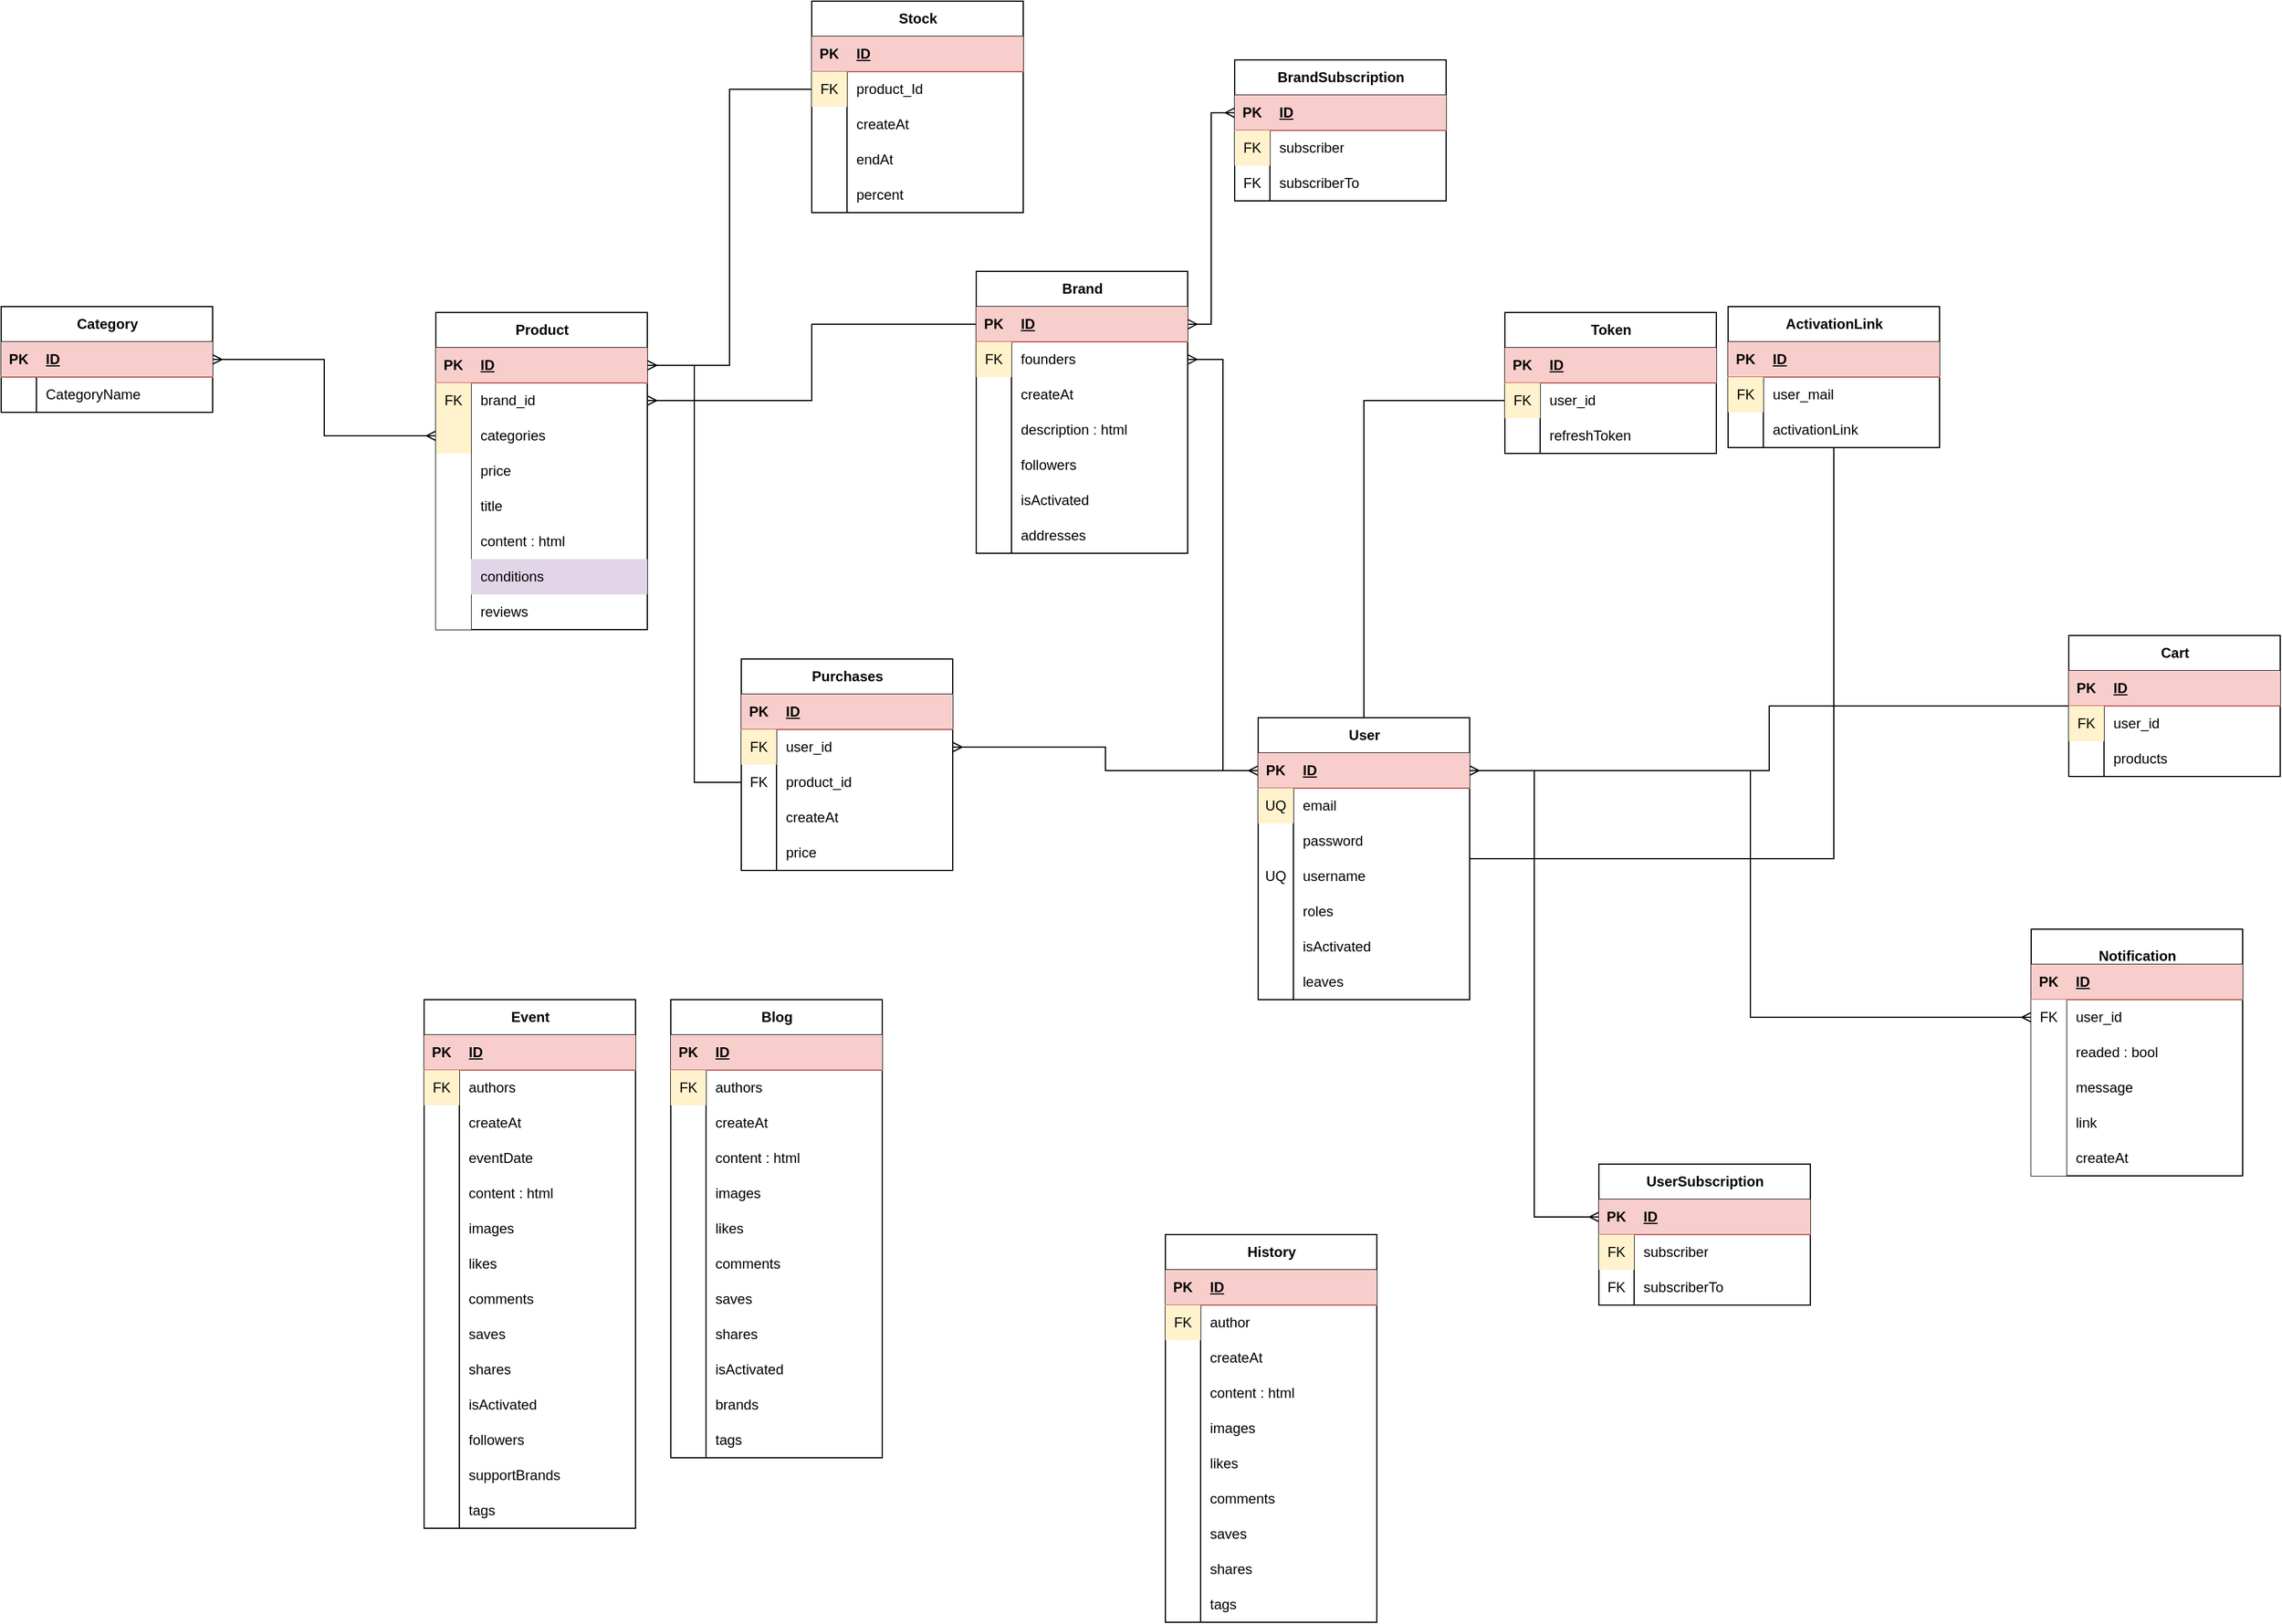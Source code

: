<mxfile version="21.1.2" type="github">
  <diagram name="Страница 1" id="6b_vAk9tOijLVIt3uF6L">
    <mxGraphModel dx="1260" dy="1834" grid="1" gridSize="10" guides="1" tooltips="1" connect="1" arrows="1" fold="1" page="1" pageScale="1" pageWidth="827" pageHeight="1169" math="0" shadow="0">
      <root>
        <mxCell id="0" />
        <mxCell id="1" parent="0" />
        <mxCell id="SedC1kHrq85qH_3Ykd2R-390" style="edgeStyle=orthogonalEdgeStyle;rounded=0;orthogonalLoop=1;jettySize=auto;html=1;entryX=1;entryY=0.5;entryDx=0;entryDy=0;endArrow=ERmany;endFill=0;startArrow=ERmany;startFill=0;" edge="1" parent="1" source="SedC1kHrq85qH_3Ykd2R-2" target="SedC1kHrq85qH_3Ykd2R-187">
          <mxGeometry relative="1" as="geometry" />
        </mxCell>
        <mxCell id="SedC1kHrq85qH_3Ykd2R-431" value="" style="edgeStyle=orthogonalEdgeStyle;rounded=0;orthogonalLoop=1;jettySize=auto;html=1;entryX=0;entryY=0.5;entryDx=0;entryDy=0;endArrow=none;endFill=0;" edge="1" parent="1" source="SedC1kHrq85qH_3Ykd2R-1" target="SedC1kHrq85qH_3Ykd2R-413">
          <mxGeometry relative="1" as="geometry" />
        </mxCell>
        <mxCell id="SedC1kHrq85qH_3Ykd2R-461" value="" style="edgeStyle=orthogonalEdgeStyle;rounded=0;orthogonalLoop=1;jettySize=auto;html=1;endArrow=none;endFill=0;" edge="1" parent="1" source="SedC1kHrq85qH_3Ykd2R-1" target="SedC1kHrq85qH_3Ykd2R-439">
          <mxGeometry relative="1" as="geometry" />
        </mxCell>
        <mxCell id="SedC1kHrq85qH_3Ykd2R-1" value="User" style="shape=table;startSize=30;container=1;collapsible=1;childLayout=tableLayout;fixedRows=1;rowLines=0;fontStyle=1;align=center;resizeLast=1;html=1;strokeWidth=1;" vertex="1" parent="1">
          <mxGeometry x="1230" y="50" width="180" height="240" as="geometry" />
        </mxCell>
        <mxCell id="SedC1kHrq85qH_3Ykd2R-2" value="" style="shape=tableRow;horizontal=0;startSize=0;swimlaneHead=0;swimlaneBody=0;fillColor=#f8cecc;collapsible=0;dropTarget=0;points=[[0,0.5],[1,0.5]];portConstraint=eastwest;top=0;left=0;right=0;bottom=1;strokeColor=#b85450;" vertex="1" parent="SedC1kHrq85qH_3Ykd2R-1">
          <mxGeometry y="30" width="180" height="30" as="geometry" />
        </mxCell>
        <mxCell id="SedC1kHrq85qH_3Ykd2R-3" value="PK" style="shape=partialRectangle;connectable=0;fillColor=none;top=0;left=0;bottom=0;right=0;fontStyle=1;overflow=hidden;whiteSpace=wrap;html=1;" vertex="1" parent="SedC1kHrq85qH_3Ykd2R-2">
          <mxGeometry width="30" height="30" as="geometry">
            <mxRectangle width="30" height="30" as="alternateBounds" />
          </mxGeometry>
        </mxCell>
        <mxCell id="SedC1kHrq85qH_3Ykd2R-4" value="ID" style="shape=partialRectangle;connectable=0;fillColor=none;top=0;left=0;bottom=0;right=0;align=left;spacingLeft=6;fontStyle=5;overflow=hidden;whiteSpace=wrap;html=1;" vertex="1" parent="SedC1kHrq85qH_3Ykd2R-2">
          <mxGeometry x="30" width="150" height="30" as="geometry">
            <mxRectangle width="150" height="30" as="alternateBounds" />
          </mxGeometry>
        </mxCell>
        <mxCell id="SedC1kHrq85qH_3Ykd2R-8" value="" style="shape=tableRow;horizontal=0;startSize=0;swimlaneHead=0;swimlaneBody=0;fillColor=none;collapsible=0;dropTarget=0;points=[[0,0.5],[1,0.5]];portConstraint=eastwest;top=0;left=0;right=0;bottom=0;" vertex="1" parent="SedC1kHrq85qH_3Ykd2R-1">
          <mxGeometry y="60" width="180" height="30" as="geometry" />
        </mxCell>
        <mxCell id="SedC1kHrq85qH_3Ykd2R-9" value="UQ" style="shape=partialRectangle;connectable=0;fillColor=#fff2cc;top=0;left=0;bottom=0;right=0;editable=1;overflow=hidden;whiteSpace=wrap;html=1;strokeColor=#d6b656;" vertex="1" parent="SedC1kHrq85qH_3Ykd2R-8">
          <mxGeometry width="30" height="30" as="geometry">
            <mxRectangle width="30" height="30" as="alternateBounds" />
          </mxGeometry>
        </mxCell>
        <mxCell id="SedC1kHrq85qH_3Ykd2R-10" value="email" style="shape=partialRectangle;connectable=0;fillColor=none;top=0;left=0;bottom=0;right=0;align=left;spacingLeft=6;overflow=hidden;whiteSpace=wrap;html=1;" vertex="1" parent="SedC1kHrq85qH_3Ykd2R-8">
          <mxGeometry x="30" width="150" height="30" as="geometry">
            <mxRectangle width="150" height="30" as="alternateBounds" />
          </mxGeometry>
        </mxCell>
        <mxCell id="SedC1kHrq85qH_3Ykd2R-17" value="" style="shape=tableRow;horizontal=0;startSize=0;swimlaneHead=0;swimlaneBody=0;fillColor=none;collapsible=0;dropTarget=0;points=[[0,0.5],[1,0.5]];portConstraint=eastwest;top=0;left=0;right=0;bottom=0;" vertex="1" parent="SedC1kHrq85qH_3Ykd2R-1">
          <mxGeometry y="90" width="180" height="30" as="geometry" />
        </mxCell>
        <mxCell id="SedC1kHrq85qH_3Ykd2R-18" value="" style="shape=partialRectangle;connectable=0;fillColor=none;top=0;left=0;bottom=0;right=0;editable=1;overflow=hidden;whiteSpace=wrap;html=1;" vertex="1" parent="SedC1kHrq85qH_3Ykd2R-17">
          <mxGeometry width="30" height="30" as="geometry">
            <mxRectangle width="30" height="30" as="alternateBounds" />
          </mxGeometry>
        </mxCell>
        <mxCell id="SedC1kHrq85qH_3Ykd2R-19" value="password" style="shape=partialRectangle;connectable=0;fillColor=none;top=0;left=0;bottom=0;right=0;align=left;spacingLeft=6;overflow=hidden;whiteSpace=wrap;html=1;" vertex="1" parent="SedC1kHrq85qH_3Ykd2R-17">
          <mxGeometry x="30" width="150" height="30" as="geometry">
            <mxRectangle width="150" height="30" as="alternateBounds" />
          </mxGeometry>
        </mxCell>
        <mxCell id="SedC1kHrq85qH_3Ykd2R-20" value="" style="shape=tableRow;horizontal=0;startSize=0;swimlaneHead=0;swimlaneBody=0;fillColor=none;collapsible=0;dropTarget=0;points=[[0,0.5],[1,0.5]];portConstraint=eastwest;top=0;left=0;right=0;bottom=0;" vertex="1" parent="SedC1kHrq85qH_3Ykd2R-1">
          <mxGeometry y="120" width="180" height="30" as="geometry" />
        </mxCell>
        <mxCell id="SedC1kHrq85qH_3Ykd2R-21" value="UQ" style="shape=partialRectangle;connectable=0;fillColor=none;top=0;left=0;bottom=0;right=0;editable=1;overflow=hidden;whiteSpace=wrap;html=1;" vertex="1" parent="SedC1kHrq85qH_3Ykd2R-20">
          <mxGeometry width="30" height="30" as="geometry">
            <mxRectangle width="30" height="30" as="alternateBounds" />
          </mxGeometry>
        </mxCell>
        <mxCell id="SedC1kHrq85qH_3Ykd2R-22" value="username" style="shape=partialRectangle;connectable=0;fillColor=none;top=0;left=0;bottom=0;right=0;align=left;spacingLeft=6;overflow=hidden;whiteSpace=wrap;html=1;" vertex="1" parent="SedC1kHrq85qH_3Ykd2R-20">
          <mxGeometry x="30" width="150" height="30" as="geometry">
            <mxRectangle width="150" height="30" as="alternateBounds" />
          </mxGeometry>
        </mxCell>
        <mxCell id="SedC1kHrq85qH_3Ykd2R-26" value="" style="shape=tableRow;horizontal=0;startSize=0;swimlaneHead=0;swimlaneBody=0;fillColor=none;collapsible=0;dropTarget=0;points=[[0,0.5],[1,0.5]];portConstraint=eastwest;top=0;left=0;right=0;bottom=0;" vertex="1" parent="SedC1kHrq85qH_3Ykd2R-1">
          <mxGeometry y="150" width="180" height="30" as="geometry" />
        </mxCell>
        <mxCell id="SedC1kHrq85qH_3Ykd2R-27" value="" style="shape=partialRectangle;connectable=0;fillColor=none;top=0;left=0;bottom=0;right=0;editable=1;overflow=hidden;whiteSpace=wrap;html=1;" vertex="1" parent="SedC1kHrq85qH_3Ykd2R-26">
          <mxGeometry width="30" height="30" as="geometry">
            <mxRectangle width="30" height="30" as="alternateBounds" />
          </mxGeometry>
        </mxCell>
        <mxCell id="SedC1kHrq85qH_3Ykd2R-28" value="roles" style="shape=partialRectangle;connectable=0;fillColor=none;top=0;left=0;bottom=0;right=0;align=left;spacingLeft=6;overflow=hidden;whiteSpace=wrap;html=1;" vertex="1" parent="SedC1kHrq85qH_3Ykd2R-26">
          <mxGeometry x="30" width="150" height="30" as="geometry">
            <mxRectangle width="150" height="30" as="alternateBounds" />
          </mxGeometry>
        </mxCell>
        <mxCell id="SedC1kHrq85qH_3Ykd2R-465" value="" style="shape=tableRow;horizontal=0;startSize=0;swimlaneHead=0;swimlaneBody=0;fillColor=none;collapsible=0;dropTarget=0;points=[[0,0.5],[1,0.5]];portConstraint=eastwest;top=0;left=0;right=0;bottom=0;" vertex="1" parent="SedC1kHrq85qH_3Ykd2R-1">
          <mxGeometry y="180" width="180" height="30" as="geometry" />
        </mxCell>
        <mxCell id="SedC1kHrq85qH_3Ykd2R-466" value="" style="shape=partialRectangle;connectable=0;fillColor=none;top=0;left=0;bottom=0;right=0;editable=1;overflow=hidden;whiteSpace=wrap;html=1;" vertex="1" parent="SedC1kHrq85qH_3Ykd2R-465">
          <mxGeometry width="30" height="30" as="geometry">
            <mxRectangle width="30" height="30" as="alternateBounds" />
          </mxGeometry>
        </mxCell>
        <mxCell id="SedC1kHrq85qH_3Ykd2R-467" value="isActivated" style="shape=partialRectangle;connectable=0;fillColor=none;top=0;left=0;bottom=0;right=0;align=left;spacingLeft=6;overflow=hidden;whiteSpace=wrap;html=1;" vertex="1" parent="SedC1kHrq85qH_3Ykd2R-465">
          <mxGeometry x="30" width="150" height="30" as="geometry">
            <mxRectangle width="150" height="30" as="alternateBounds" />
          </mxGeometry>
        </mxCell>
        <mxCell id="SedC1kHrq85qH_3Ykd2R-387" value="" style="shape=tableRow;horizontal=0;startSize=0;swimlaneHead=0;swimlaneBody=0;fillColor=none;collapsible=0;dropTarget=0;points=[[0,0.5],[1,0.5]];portConstraint=eastwest;top=0;left=0;right=0;bottom=0;" vertex="1" parent="SedC1kHrq85qH_3Ykd2R-1">
          <mxGeometry y="210" width="180" height="30" as="geometry" />
        </mxCell>
        <mxCell id="SedC1kHrq85qH_3Ykd2R-388" value="" style="shape=partialRectangle;connectable=0;fillColor=none;top=0;left=0;bottom=0;right=0;editable=1;overflow=hidden;whiteSpace=wrap;html=1;" vertex="1" parent="SedC1kHrq85qH_3Ykd2R-387">
          <mxGeometry width="30" height="30" as="geometry">
            <mxRectangle width="30" height="30" as="alternateBounds" />
          </mxGeometry>
        </mxCell>
        <mxCell id="SedC1kHrq85qH_3Ykd2R-389" value="leaves" style="shape=partialRectangle;connectable=0;fillColor=none;top=0;left=0;bottom=0;right=0;align=left;spacingLeft=6;overflow=hidden;whiteSpace=wrap;html=1;" vertex="1" parent="SedC1kHrq85qH_3Ykd2R-387">
          <mxGeometry x="30" width="150" height="30" as="geometry">
            <mxRectangle width="150" height="30" as="alternateBounds" />
          </mxGeometry>
        </mxCell>
        <mxCell id="SedC1kHrq85qH_3Ykd2R-32" value="History" style="shape=table;startSize=30;container=1;collapsible=1;childLayout=tableLayout;fixedRows=1;rowLines=0;fontStyle=1;align=center;resizeLast=1;html=1;strokeWidth=1;" vertex="1" parent="1">
          <mxGeometry x="1151" y="490" width="180" height="330" as="geometry" />
        </mxCell>
        <mxCell id="SedC1kHrq85qH_3Ykd2R-33" value="" style="shape=tableRow;horizontal=0;startSize=0;swimlaneHead=0;swimlaneBody=0;fillColor=#f8cecc;collapsible=0;dropTarget=0;points=[[0,0.5],[1,0.5]];portConstraint=eastwest;top=0;left=0;right=0;bottom=1;strokeColor=#b85450;" vertex="1" parent="SedC1kHrq85qH_3Ykd2R-32">
          <mxGeometry y="30" width="180" height="30" as="geometry" />
        </mxCell>
        <mxCell id="SedC1kHrq85qH_3Ykd2R-34" value="PK" style="shape=partialRectangle;connectable=0;fillColor=none;top=0;left=0;bottom=0;right=0;fontStyle=1;overflow=hidden;whiteSpace=wrap;html=1;" vertex="1" parent="SedC1kHrq85qH_3Ykd2R-33">
          <mxGeometry width="30" height="30" as="geometry">
            <mxRectangle width="30" height="30" as="alternateBounds" />
          </mxGeometry>
        </mxCell>
        <mxCell id="SedC1kHrq85qH_3Ykd2R-35" value="ID" style="shape=partialRectangle;connectable=0;fillColor=none;top=0;left=0;bottom=0;right=0;align=left;spacingLeft=6;fontStyle=5;overflow=hidden;whiteSpace=wrap;html=1;" vertex="1" parent="SedC1kHrq85qH_3Ykd2R-33">
          <mxGeometry x="30" width="150" height="30" as="geometry">
            <mxRectangle width="150" height="30" as="alternateBounds" />
          </mxGeometry>
        </mxCell>
        <mxCell id="SedC1kHrq85qH_3Ykd2R-36" value="" style="shape=tableRow;horizontal=0;startSize=0;swimlaneHead=0;swimlaneBody=0;fillColor=none;collapsible=0;dropTarget=0;points=[[0,0.5],[1,0.5]];portConstraint=eastwest;top=0;left=0;right=0;bottom=0;" vertex="1" parent="SedC1kHrq85qH_3Ykd2R-32">
          <mxGeometry y="60" width="180" height="30" as="geometry" />
        </mxCell>
        <mxCell id="SedC1kHrq85qH_3Ykd2R-37" value="FK" style="shape=partialRectangle;connectable=0;fillColor=#fff2cc;top=0;left=0;bottom=0;right=0;editable=1;overflow=hidden;whiteSpace=wrap;html=1;strokeColor=#d6b656;" vertex="1" parent="SedC1kHrq85qH_3Ykd2R-36">
          <mxGeometry width="30" height="30" as="geometry">
            <mxRectangle width="30" height="30" as="alternateBounds" />
          </mxGeometry>
        </mxCell>
        <mxCell id="SedC1kHrq85qH_3Ykd2R-38" value="author" style="shape=partialRectangle;connectable=0;fillColor=none;top=0;left=0;bottom=0;right=0;align=left;spacingLeft=6;overflow=hidden;whiteSpace=wrap;html=1;" vertex="1" parent="SedC1kHrq85qH_3Ykd2R-36">
          <mxGeometry x="30" width="150" height="30" as="geometry">
            <mxRectangle width="150" height="30" as="alternateBounds" />
          </mxGeometry>
        </mxCell>
        <mxCell id="SedC1kHrq85qH_3Ykd2R-39" value="" style="shape=tableRow;horizontal=0;startSize=0;swimlaneHead=0;swimlaneBody=0;fillColor=none;collapsible=0;dropTarget=0;points=[[0,0.5],[1,0.5]];portConstraint=eastwest;top=0;left=0;right=0;bottom=0;" vertex="1" parent="SedC1kHrq85qH_3Ykd2R-32">
          <mxGeometry y="90" width="180" height="30" as="geometry" />
        </mxCell>
        <mxCell id="SedC1kHrq85qH_3Ykd2R-40" value="" style="shape=partialRectangle;connectable=0;fillColor=none;top=0;left=0;bottom=0;right=0;editable=1;overflow=hidden;whiteSpace=wrap;html=1;" vertex="1" parent="SedC1kHrq85qH_3Ykd2R-39">
          <mxGeometry width="30" height="30" as="geometry">
            <mxRectangle width="30" height="30" as="alternateBounds" />
          </mxGeometry>
        </mxCell>
        <mxCell id="SedC1kHrq85qH_3Ykd2R-41" value="createAt" style="shape=partialRectangle;connectable=0;fillColor=none;top=0;left=0;bottom=0;right=0;align=left;spacingLeft=6;overflow=hidden;whiteSpace=wrap;html=1;" vertex="1" parent="SedC1kHrq85qH_3Ykd2R-39">
          <mxGeometry x="30" width="150" height="30" as="geometry">
            <mxRectangle width="150" height="30" as="alternateBounds" />
          </mxGeometry>
        </mxCell>
        <mxCell id="SedC1kHrq85qH_3Ykd2R-42" value="" style="shape=tableRow;horizontal=0;startSize=0;swimlaneHead=0;swimlaneBody=0;fillColor=none;collapsible=0;dropTarget=0;points=[[0,0.5],[1,0.5]];portConstraint=eastwest;top=0;left=0;right=0;bottom=0;" vertex="1" parent="SedC1kHrq85qH_3Ykd2R-32">
          <mxGeometry y="120" width="180" height="30" as="geometry" />
        </mxCell>
        <mxCell id="SedC1kHrq85qH_3Ykd2R-43" value="" style="shape=partialRectangle;connectable=0;fillColor=none;top=0;left=0;bottom=0;right=0;editable=1;overflow=hidden;whiteSpace=wrap;html=1;" vertex="1" parent="SedC1kHrq85qH_3Ykd2R-42">
          <mxGeometry width="30" height="30" as="geometry">
            <mxRectangle width="30" height="30" as="alternateBounds" />
          </mxGeometry>
        </mxCell>
        <mxCell id="SedC1kHrq85qH_3Ykd2R-44" value="content : html" style="shape=partialRectangle;connectable=0;fillColor=none;top=0;left=0;bottom=0;right=0;align=left;spacingLeft=6;overflow=hidden;whiteSpace=wrap;html=1;" vertex="1" parent="SedC1kHrq85qH_3Ykd2R-42">
          <mxGeometry x="30" width="150" height="30" as="geometry">
            <mxRectangle width="150" height="30" as="alternateBounds" />
          </mxGeometry>
        </mxCell>
        <mxCell id="SedC1kHrq85qH_3Ykd2R-45" value="" style="shape=tableRow;horizontal=0;startSize=0;swimlaneHead=0;swimlaneBody=0;fillColor=none;collapsible=0;dropTarget=0;points=[[0,0.5],[1,0.5]];portConstraint=eastwest;top=0;left=0;right=0;bottom=0;" vertex="1" parent="SedC1kHrq85qH_3Ykd2R-32">
          <mxGeometry y="150" width="180" height="30" as="geometry" />
        </mxCell>
        <mxCell id="SedC1kHrq85qH_3Ykd2R-46" value="" style="shape=partialRectangle;connectable=0;fillColor=none;top=0;left=0;bottom=0;right=0;editable=1;overflow=hidden;whiteSpace=wrap;html=1;" vertex="1" parent="SedC1kHrq85qH_3Ykd2R-45">
          <mxGeometry width="30" height="30" as="geometry">
            <mxRectangle width="30" height="30" as="alternateBounds" />
          </mxGeometry>
        </mxCell>
        <mxCell id="SedC1kHrq85qH_3Ykd2R-47" value="images" style="shape=partialRectangle;connectable=0;fillColor=none;top=0;left=0;bottom=0;right=0;align=left;spacingLeft=6;overflow=hidden;whiteSpace=wrap;html=1;" vertex="1" parent="SedC1kHrq85qH_3Ykd2R-45">
          <mxGeometry x="30" width="150" height="30" as="geometry">
            <mxRectangle width="150" height="30" as="alternateBounds" />
          </mxGeometry>
        </mxCell>
        <mxCell id="SedC1kHrq85qH_3Ykd2R-54" value="" style="shape=tableRow;horizontal=0;startSize=0;swimlaneHead=0;swimlaneBody=0;fillColor=none;collapsible=0;dropTarget=0;points=[[0,0.5],[1,0.5]];portConstraint=eastwest;top=0;left=0;right=0;bottom=0;" vertex="1" parent="SedC1kHrq85qH_3Ykd2R-32">
          <mxGeometry y="180" width="180" height="30" as="geometry" />
        </mxCell>
        <mxCell id="SedC1kHrq85qH_3Ykd2R-55" value="" style="shape=partialRectangle;connectable=0;fillColor=none;top=0;left=0;bottom=0;right=0;editable=1;overflow=hidden;whiteSpace=wrap;html=1;" vertex="1" parent="SedC1kHrq85qH_3Ykd2R-54">
          <mxGeometry width="30" height="30" as="geometry">
            <mxRectangle width="30" height="30" as="alternateBounds" />
          </mxGeometry>
        </mxCell>
        <mxCell id="SedC1kHrq85qH_3Ykd2R-56" value="likes" style="shape=partialRectangle;connectable=0;fillColor=none;top=0;left=0;bottom=0;right=0;align=left;spacingLeft=6;overflow=hidden;whiteSpace=wrap;html=1;" vertex="1" parent="SedC1kHrq85qH_3Ykd2R-54">
          <mxGeometry x="30" width="150" height="30" as="geometry">
            <mxRectangle width="150" height="30" as="alternateBounds" />
          </mxGeometry>
        </mxCell>
        <mxCell id="SedC1kHrq85qH_3Ykd2R-57" value="" style="shape=tableRow;horizontal=0;startSize=0;swimlaneHead=0;swimlaneBody=0;fillColor=none;collapsible=0;dropTarget=0;points=[[0,0.5],[1,0.5]];portConstraint=eastwest;top=0;left=0;right=0;bottom=0;" vertex="1" parent="SedC1kHrq85qH_3Ykd2R-32">
          <mxGeometry y="210" width="180" height="30" as="geometry" />
        </mxCell>
        <mxCell id="SedC1kHrq85qH_3Ykd2R-58" value="" style="shape=partialRectangle;connectable=0;fillColor=none;top=0;left=0;bottom=0;right=0;editable=1;overflow=hidden;whiteSpace=wrap;html=1;" vertex="1" parent="SedC1kHrq85qH_3Ykd2R-57">
          <mxGeometry width="30" height="30" as="geometry">
            <mxRectangle width="30" height="30" as="alternateBounds" />
          </mxGeometry>
        </mxCell>
        <mxCell id="SedC1kHrq85qH_3Ykd2R-59" value="comments" style="shape=partialRectangle;connectable=0;fillColor=none;top=0;left=0;bottom=0;right=0;align=left;spacingLeft=6;overflow=hidden;whiteSpace=wrap;html=1;" vertex="1" parent="SedC1kHrq85qH_3Ykd2R-57">
          <mxGeometry x="30" width="150" height="30" as="geometry">
            <mxRectangle width="150" height="30" as="alternateBounds" />
          </mxGeometry>
        </mxCell>
        <mxCell id="SedC1kHrq85qH_3Ykd2R-60" value="" style="shape=tableRow;horizontal=0;startSize=0;swimlaneHead=0;swimlaneBody=0;fillColor=none;collapsible=0;dropTarget=0;points=[[0,0.5],[1,0.5]];portConstraint=eastwest;top=0;left=0;right=0;bottom=0;" vertex="1" parent="SedC1kHrq85qH_3Ykd2R-32">
          <mxGeometry y="240" width="180" height="30" as="geometry" />
        </mxCell>
        <mxCell id="SedC1kHrq85qH_3Ykd2R-61" value="" style="shape=partialRectangle;connectable=0;fillColor=none;top=0;left=0;bottom=0;right=0;editable=1;overflow=hidden;whiteSpace=wrap;html=1;" vertex="1" parent="SedC1kHrq85qH_3Ykd2R-60">
          <mxGeometry width="30" height="30" as="geometry">
            <mxRectangle width="30" height="30" as="alternateBounds" />
          </mxGeometry>
        </mxCell>
        <mxCell id="SedC1kHrq85qH_3Ykd2R-62" value="saves" style="shape=partialRectangle;connectable=0;fillColor=none;top=0;left=0;bottom=0;right=0;align=left;spacingLeft=6;overflow=hidden;whiteSpace=wrap;html=1;" vertex="1" parent="SedC1kHrq85qH_3Ykd2R-60">
          <mxGeometry x="30" width="150" height="30" as="geometry">
            <mxRectangle width="150" height="30" as="alternateBounds" />
          </mxGeometry>
        </mxCell>
        <mxCell id="SedC1kHrq85qH_3Ykd2R-63" value="" style="shape=tableRow;horizontal=0;startSize=0;swimlaneHead=0;swimlaneBody=0;fillColor=none;collapsible=0;dropTarget=0;points=[[0,0.5],[1,0.5]];portConstraint=eastwest;top=0;left=0;right=0;bottom=0;" vertex="1" parent="SedC1kHrq85qH_3Ykd2R-32">
          <mxGeometry y="270" width="180" height="30" as="geometry" />
        </mxCell>
        <mxCell id="SedC1kHrq85qH_3Ykd2R-64" value="" style="shape=partialRectangle;connectable=0;fillColor=none;top=0;left=0;bottom=0;right=0;editable=1;overflow=hidden;whiteSpace=wrap;html=1;" vertex="1" parent="SedC1kHrq85qH_3Ykd2R-63">
          <mxGeometry width="30" height="30" as="geometry">
            <mxRectangle width="30" height="30" as="alternateBounds" />
          </mxGeometry>
        </mxCell>
        <mxCell id="SedC1kHrq85qH_3Ykd2R-65" value="shares" style="shape=partialRectangle;connectable=0;fillColor=none;top=0;left=0;bottom=0;right=0;align=left;spacingLeft=6;overflow=hidden;whiteSpace=wrap;html=1;" vertex="1" parent="SedC1kHrq85qH_3Ykd2R-63">
          <mxGeometry x="30" width="150" height="30" as="geometry">
            <mxRectangle width="150" height="30" as="alternateBounds" />
          </mxGeometry>
        </mxCell>
        <mxCell id="SedC1kHrq85qH_3Ykd2R-610" value="" style="shape=tableRow;horizontal=0;startSize=0;swimlaneHead=0;swimlaneBody=0;fillColor=none;collapsible=0;dropTarget=0;points=[[0,0.5],[1,0.5]];portConstraint=eastwest;top=0;left=0;right=0;bottom=0;" vertex="1" parent="SedC1kHrq85qH_3Ykd2R-32">
          <mxGeometry y="300" width="180" height="30" as="geometry" />
        </mxCell>
        <mxCell id="SedC1kHrq85qH_3Ykd2R-611" value="" style="shape=partialRectangle;connectable=0;fillColor=none;top=0;left=0;bottom=0;right=0;editable=1;overflow=hidden;whiteSpace=wrap;html=1;" vertex="1" parent="SedC1kHrq85qH_3Ykd2R-610">
          <mxGeometry width="30" height="30" as="geometry">
            <mxRectangle width="30" height="30" as="alternateBounds" />
          </mxGeometry>
        </mxCell>
        <mxCell id="SedC1kHrq85qH_3Ykd2R-612" value="tags" style="shape=partialRectangle;connectable=0;fillColor=none;top=0;left=0;bottom=0;right=0;align=left;spacingLeft=6;overflow=hidden;whiteSpace=wrap;html=1;" vertex="1" parent="SedC1kHrq85qH_3Ykd2R-610">
          <mxGeometry x="30" width="150" height="30" as="geometry">
            <mxRectangle width="150" height="30" as="alternateBounds" />
          </mxGeometry>
        </mxCell>
        <mxCell id="SedC1kHrq85qH_3Ykd2R-100" value="Blog" style="shape=table;startSize=30;container=1;collapsible=1;childLayout=tableLayout;fixedRows=1;rowLines=0;fontStyle=1;align=center;resizeLast=1;html=1;strokeWidth=1;" vertex="1" parent="1">
          <mxGeometry x="730" y="290" width="180" height="390" as="geometry" />
        </mxCell>
        <mxCell id="SedC1kHrq85qH_3Ykd2R-101" value="" style="shape=tableRow;horizontal=0;startSize=0;swimlaneHead=0;swimlaneBody=0;fillColor=#f8cecc;collapsible=0;dropTarget=0;points=[[0,0.5],[1,0.5]];portConstraint=eastwest;top=0;left=0;right=0;bottom=1;strokeColor=#b85450;" vertex="1" parent="SedC1kHrq85qH_3Ykd2R-100">
          <mxGeometry y="30" width="180" height="30" as="geometry" />
        </mxCell>
        <mxCell id="SedC1kHrq85qH_3Ykd2R-102" value="PK" style="shape=partialRectangle;connectable=0;fillColor=none;top=0;left=0;bottom=0;right=0;fontStyle=1;overflow=hidden;whiteSpace=wrap;html=1;" vertex="1" parent="SedC1kHrq85qH_3Ykd2R-101">
          <mxGeometry width="30" height="30" as="geometry">
            <mxRectangle width="30" height="30" as="alternateBounds" />
          </mxGeometry>
        </mxCell>
        <mxCell id="SedC1kHrq85qH_3Ykd2R-103" value="ID" style="shape=partialRectangle;connectable=0;fillColor=none;top=0;left=0;bottom=0;right=0;align=left;spacingLeft=6;fontStyle=5;overflow=hidden;whiteSpace=wrap;html=1;" vertex="1" parent="SedC1kHrq85qH_3Ykd2R-101">
          <mxGeometry x="30" width="150" height="30" as="geometry">
            <mxRectangle width="150" height="30" as="alternateBounds" />
          </mxGeometry>
        </mxCell>
        <mxCell id="SedC1kHrq85qH_3Ykd2R-104" value="" style="shape=tableRow;horizontal=0;startSize=0;swimlaneHead=0;swimlaneBody=0;fillColor=none;collapsible=0;dropTarget=0;points=[[0,0.5],[1,0.5]];portConstraint=eastwest;top=0;left=0;right=0;bottom=0;" vertex="1" parent="SedC1kHrq85qH_3Ykd2R-100">
          <mxGeometry y="60" width="180" height="30" as="geometry" />
        </mxCell>
        <mxCell id="SedC1kHrq85qH_3Ykd2R-105" value="FK" style="shape=partialRectangle;connectable=0;fillColor=#fff2cc;top=0;left=0;bottom=0;right=0;editable=1;overflow=hidden;whiteSpace=wrap;html=1;strokeColor=#d6b656;" vertex="1" parent="SedC1kHrq85qH_3Ykd2R-104">
          <mxGeometry width="30" height="30" as="geometry">
            <mxRectangle width="30" height="30" as="alternateBounds" />
          </mxGeometry>
        </mxCell>
        <mxCell id="SedC1kHrq85qH_3Ykd2R-106" value="authors" style="shape=partialRectangle;connectable=0;fillColor=none;top=0;left=0;bottom=0;right=0;align=left;spacingLeft=6;overflow=hidden;whiteSpace=wrap;html=1;" vertex="1" parent="SedC1kHrq85qH_3Ykd2R-104">
          <mxGeometry x="30" width="150" height="30" as="geometry">
            <mxRectangle width="150" height="30" as="alternateBounds" />
          </mxGeometry>
        </mxCell>
        <mxCell id="SedC1kHrq85qH_3Ykd2R-107" value="" style="shape=tableRow;horizontal=0;startSize=0;swimlaneHead=0;swimlaneBody=0;fillColor=none;collapsible=0;dropTarget=0;points=[[0,0.5],[1,0.5]];portConstraint=eastwest;top=0;left=0;right=0;bottom=0;" vertex="1" parent="SedC1kHrq85qH_3Ykd2R-100">
          <mxGeometry y="90" width="180" height="30" as="geometry" />
        </mxCell>
        <mxCell id="SedC1kHrq85qH_3Ykd2R-108" value="" style="shape=partialRectangle;connectable=0;fillColor=none;top=0;left=0;bottom=0;right=0;editable=1;overflow=hidden;whiteSpace=wrap;html=1;" vertex="1" parent="SedC1kHrq85qH_3Ykd2R-107">
          <mxGeometry width="30" height="30" as="geometry">
            <mxRectangle width="30" height="30" as="alternateBounds" />
          </mxGeometry>
        </mxCell>
        <mxCell id="SedC1kHrq85qH_3Ykd2R-109" value="createAt" style="shape=partialRectangle;connectable=0;fillColor=none;top=0;left=0;bottom=0;right=0;align=left;spacingLeft=6;overflow=hidden;whiteSpace=wrap;html=1;" vertex="1" parent="SedC1kHrq85qH_3Ykd2R-107">
          <mxGeometry x="30" width="150" height="30" as="geometry">
            <mxRectangle width="150" height="30" as="alternateBounds" />
          </mxGeometry>
        </mxCell>
        <mxCell id="SedC1kHrq85qH_3Ykd2R-113" value="" style="shape=tableRow;horizontal=0;startSize=0;swimlaneHead=0;swimlaneBody=0;fillColor=none;collapsible=0;dropTarget=0;points=[[0,0.5],[1,0.5]];portConstraint=eastwest;top=0;left=0;right=0;bottom=0;" vertex="1" parent="SedC1kHrq85qH_3Ykd2R-100">
          <mxGeometry y="120" width="180" height="30" as="geometry" />
        </mxCell>
        <mxCell id="SedC1kHrq85qH_3Ykd2R-114" value="" style="shape=partialRectangle;connectable=0;fillColor=none;top=0;left=0;bottom=0;right=0;editable=1;overflow=hidden;whiteSpace=wrap;html=1;" vertex="1" parent="SedC1kHrq85qH_3Ykd2R-113">
          <mxGeometry width="30" height="30" as="geometry">
            <mxRectangle width="30" height="30" as="alternateBounds" />
          </mxGeometry>
        </mxCell>
        <mxCell id="SedC1kHrq85qH_3Ykd2R-115" value="content : html" style="shape=partialRectangle;connectable=0;fillColor=none;top=0;left=0;bottom=0;right=0;align=left;spacingLeft=6;overflow=hidden;whiteSpace=wrap;html=1;" vertex="1" parent="SedC1kHrq85qH_3Ykd2R-113">
          <mxGeometry x="30" width="150" height="30" as="geometry">
            <mxRectangle width="150" height="30" as="alternateBounds" />
          </mxGeometry>
        </mxCell>
        <mxCell id="SedC1kHrq85qH_3Ykd2R-116" value="" style="shape=tableRow;horizontal=0;startSize=0;swimlaneHead=0;swimlaneBody=0;fillColor=none;collapsible=0;dropTarget=0;points=[[0,0.5],[1,0.5]];portConstraint=eastwest;top=0;left=0;right=0;bottom=0;" vertex="1" parent="SedC1kHrq85qH_3Ykd2R-100">
          <mxGeometry y="150" width="180" height="30" as="geometry" />
        </mxCell>
        <mxCell id="SedC1kHrq85qH_3Ykd2R-117" value="" style="shape=partialRectangle;connectable=0;fillColor=none;top=0;left=0;bottom=0;right=0;editable=1;overflow=hidden;whiteSpace=wrap;html=1;" vertex="1" parent="SedC1kHrq85qH_3Ykd2R-116">
          <mxGeometry width="30" height="30" as="geometry">
            <mxRectangle width="30" height="30" as="alternateBounds" />
          </mxGeometry>
        </mxCell>
        <mxCell id="SedC1kHrq85qH_3Ykd2R-118" value="images" style="shape=partialRectangle;connectable=0;fillColor=none;top=0;left=0;bottom=0;right=0;align=left;spacingLeft=6;overflow=hidden;whiteSpace=wrap;html=1;" vertex="1" parent="SedC1kHrq85qH_3Ykd2R-116">
          <mxGeometry x="30" width="150" height="30" as="geometry">
            <mxRectangle width="150" height="30" as="alternateBounds" />
          </mxGeometry>
        </mxCell>
        <mxCell id="SedC1kHrq85qH_3Ykd2R-119" value="" style="shape=tableRow;horizontal=0;startSize=0;swimlaneHead=0;swimlaneBody=0;fillColor=none;collapsible=0;dropTarget=0;points=[[0,0.5],[1,0.5]];portConstraint=eastwest;top=0;left=0;right=0;bottom=0;" vertex="1" parent="SedC1kHrq85qH_3Ykd2R-100">
          <mxGeometry y="180" width="180" height="30" as="geometry" />
        </mxCell>
        <mxCell id="SedC1kHrq85qH_3Ykd2R-120" value="" style="shape=partialRectangle;connectable=0;fillColor=none;top=0;left=0;bottom=0;right=0;editable=1;overflow=hidden;whiteSpace=wrap;html=1;" vertex="1" parent="SedC1kHrq85qH_3Ykd2R-119">
          <mxGeometry width="30" height="30" as="geometry">
            <mxRectangle width="30" height="30" as="alternateBounds" />
          </mxGeometry>
        </mxCell>
        <mxCell id="SedC1kHrq85qH_3Ykd2R-121" value="likes" style="shape=partialRectangle;connectable=0;fillColor=none;top=0;left=0;bottom=0;right=0;align=left;spacingLeft=6;overflow=hidden;whiteSpace=wrap;html=1;" vertex="1" parent="SedC1kHrq85qH_3Ykd2R-119">
          <mxGeometry x="30" width="150" height="30" as="geometry">
            <mxRectangle width="150" height="30" as="alternateBounds" />
          </mxGeometry>
        </mxCell>
        <mxCell id="SedC1kHrq85qH_3Ykd2R-122" value="" style="shape=tableRow;horizontal=0;startSize=0;swimlaneHead=0;swimlaneBody=0;fillColor=none;collapsible=0;dropTarget=0;points=[[0,0.5],[1,0.5]];portConstraint=eastwest;top=0;left=0;right=0;bottom=0;" vertex="1" parent="SedC1kHrq85qH_3Ykd2R-100">
          <mxGeometry y="210" width="180" height="30" as="geometry" />
        </mxCell>
        <mxCell id="SedC1kHrq85qH_3Ykd2R-123" value="" style="shape=partialRectangle;connectable=0;fillColor=none;top=0;left=0;bottom=0;right=0;editable=1;overflow=hidden;whiteSpace=wrap;html=1;" vertex="1" parent="SedC1kHrq85qH_3Ykd2R-122">
          <mxGeometry width="30" height="30" as="geometry">
            <mxRectangle width="30" height="30" as="alternateBounds" />
          </mxGeometry>
        </mxCell>
        <mxCell id="SedC1kHrq85qH_3Ykd2R-124" value="comments" style="shape=partialRectangle;connectable=0;fillColor=none;top=0;left=0;bottom=0;right=0;align=left;spacingLeft=6;overflow=hidden;whiteSpace=wrap;html=1;" vertex="1" parent="SedC1kHrq85qH_3Ykd2R-122">
          <mxGeometry x="30" width="150" height="30" as="geometry">
            <mxRectangle width="150" height="30" as="alternateBounds" />
          </mxGeometry>
        </mxCell>
        <mxCell id="SedC1kHrq85qH_3Ykd2R-125" value="" style="shape=tableRow;horizontal=0;startSize=0;swimlaneHead=0;swimlaneBody=0;fillColor=none;collapsible=0;dropTarget=0;points=[[0,0.5],[1,0.5]];portConstraint=eastwest;top=0;left=0;right=0;bottom=0;" vertex="1" parent="SedC1kHrq85qH_3Ykd2R-100">
          <mxGeometry y="240" width="180" height="30" as="geometry" />
        </mxCell>
        <mxCell id="SedC1kHrq85qH_3Ykd2R-126" value="" style="shape=partialRectangle;connectable=0;fillColor=none;top=0;left=0;bottom=0;right=0;editable=1;overflow=hidden;whiteSpace=wrap;html=1;" vertex="1" parent="SedC1kHrq85qH_3Ykd2R-125">
          <mxGeometry width="30" height="30" as="geometry">
            <mxRectangle width="30" height="30" as="alternateBounds" />
          </mxGeometry>
        </mxCell>
        <mxCell id="SedC1kHrq85qH_3Ykd2R-127" value="saves" style="shape=partialRectangle;connectable=0;fillColor=none;top=0;left=0;bottom=0;right=0;align=left;spacingLeft=6;overflow=hidden;whiteSpace=wrap;html=1;" vertex="1" parent="SedC1kHrq85qH_3Ykd2R-125">
          <mxGeometry x="30" width="150" height="30" as="geometry">
            <mxRectangle width="150" height="30" as="alternateBounds" />
          </mxGeometry>
        </mxCell>
        <mxCell id="SedC1kHrq85qH_3Ykd2R-128" value="" style="shape=tableRow;horizontal=0;startSize=0;swimlaneHead=0;swimlaneBody=0;fillColor=none;collapsible=0;dropTarget=0;points=[[0,0.5],[1,0.5]];portConstraint=eastwest;top=0;left=0;right=0;bottom=0;" vertex="1" parent="SedC1kHrq85qH_3Ykd2R-100">
          <mxGeometry y="270" width="180" height="30" as="geometry" />
        </mxCell>
        <mxCell id="SedC1kHrq85qH_3Ykd2R-129" value="" style="shape=partialRectangle;connectable=0;fillColor=none;top=0;left=0;bottom=0;right=0;editable=1;overflow=hidden;whiteSpace=wrap;html=1;" vertex="1" parent="SedC1kHrq85qH_3Ykd2R-128">
          <mxGeometry width="30" height="30" as="geometry">
            <mxRectangle width="30" height="30" as="alternateBounds" />
          </mxGeometry>
        </mxCell>
        <mxCell id="SedC1kHrq85qH_3Ykd2R-130" value="shares" style="shape=partialRectangle;connectable=0;fillColor=none;top=0;left=0;bottom=0;right=0;align=left;spacingLeft=6;overflow=hidden;whiteSpace=wrap;html=1;" vertex="1" parent="SedC1kHrq85qH_3Ykd2R-128">
          <mxGeometry x="30" width="150" height="30" as="geometry">
            <mxRectangle width="150" height="30" as="alternateBounds" />
          </mxGeometry>
        </mxCell>
        <mxCell id="SedC1kHrq85qH_3Ykd2R-131" value="" style="shape=tableRow;horizontal=0;startSize=0;swimlaneHead=0;swimlaneBody=0;fillColor=none;collapsible=0;dropTarget=0;points=[[0,0.5],[1,0.5]];portConstraint=eastwest;top=0;left=0;right=0;bottom=0;" vertex="1" parent="SedC1kHrq85qH_3Ykd2R-100">
          <mxGeometry y="300" width="180" height="30" as="geometry" />
        </mxCell>
        <mxCell id="SedC1kHrq85qH_3Ykd2R-132" value="" style="shape=partialRectangle;connectable=0;fillColor=none;top=0;left=0;bottom=0;right=0;editable=1;overflow=hidden;whiteSpace=wrap;html=1;" vertex="1" parent="SedC1kHrq85qH_3Ykd2R-131">
          <mxGeometry width="30" height="30" as="geometry">
            <mxRectangle width="30" height="30" as="alternateBounds" />
          </mxGeometry>
        </mxCell>
        <mxCell id="SedC1kHrq85qH_3Ykd2R-133" value="isActivated" style="shape=partialRectangle;connectable=0;fillColor=none;top=0;left=0;bottom=0;right=0;align=left;spacingLeft=6;overflow=hidden;whiteSpace=wrap;html=1;" vertex="1" parent="SedC1kHrq85qH_3Ykd2R-131">
          <mxGeometry x="30" width="150" height="30" as="geometry">
            <mxRectangle width="150" height="30" as="alternateBounds" />
          </mxGeometry>
        </mxCell>
        <mxCell id="SedC1kHrq85qH_3Ykd2R-177" value="" style="shape=tableRow;horizontal=0;startSize=0;swimlaneHead=0;swimlaneBody=0;fillColor=none;collapsible=0;dropTarget=0;points=[[0,0.5],[1,0.5]];portConstraint=eastwest;top=0;left=0;right=0;bottom=0;" vertex="1" parent="SedC1kHrq85qH_3Ykd2R-100">
          <mxGeometry y="330" width="180" height="30" as="geometry" />
        </mxCell>
        <mxCell id="SedC1kHrq85qH_3Ykd2R-178" value="" style="shape=partialRectangle;connectable=0;fillColor=none;top=0;left=0;bottom=0;right=0;editable=1;overflow=hidden;whiteSpace=wrap;html=1;" vertex="1" parent="SedC1kHrq85qH_3Ykd2R-177">
          <mxGeometry width="30" height="30" as="geometry">
            <mxRectangle width="30" height="30" as="alternateBounds" />
          </mxGeometry>
        </mxCell>
        <mxCell id="SedC1kHrq85qH_3Ykd2R-179" value="brands" style="shape=partialRectangle;connectable=0;fillColor=none;top=0;left=0;bottom=0;right=0;align=left;spacingLeft=6;overflow=hidden;whiteSpace=wrap;html=1;" vertex="1" parent="SedC1kHrq85qH_3Ykd2R-177">
          <mxGeometry x="30" width="150" height="30" as="geometry">
            <mxRectangle width="150" height="30" as="alternateBounds" />
          </mxGeometry>
        </mxCell>
        <mxCell id="SedC1kHrq85qH_3Ykd2R-613" value="" style="shape=tableRow;horizontal=0;startSize=0;swimlaneHead=0;swimlaneBody=0;fillColor=none;collapsible=0;dropTarget=0;points=[[0,0.5],[1,0.5]];portConstraint=eastwest;top=0;left=0;right=0;bottom=0;" vertex="1" parent="SedC1kHrq85qH_3Ykd2R-100">
          <mxGeometry y="360" width="180" height="30" as="geometry" />
        </mxCell>
        <mxCell id="SedC1kHrq85qH_3Ykd2R-614" value="" style="shape=partialRectangle;connectable=0;fillColor=none;top=0;left=0;bottom=0;right=0;editable=1;overflow=hidden;whiteSpace=wrap;html=1;" vertex="1" parent="SedC1kHrq85qH_3Ykd2R-613">
          <mxGeometry width="30" height="30" as="geometry">
            <mxRectangle width="30" height="30" as="alternateBounds" />
          </mxGeometry>
        </mxCell>
        <mxCell id="SedC1kHrq85qH_3Ykd2R-615" value="tags" style="shape=partialRectangle;connectable=0;fillColor=none;top=0;left=0;bottom=0;right=0;align=left;spacingLeft=6;overflow=hidden;whiteSpace=wrap;html=1;" vertex="1" parent="SedC1kHrq85qH_3Ykd2R-613">
          <mxGeometry x="30" width="150" height="30" as="geometry">
            <mxRectangle width="150" height="30" as="alternateBounds" />
          </mxGeometry>
        </mxCell>
        <mxCell id="SedC1kHrq85qH_3Ykd2R-134" value="Event" style="shape=table;startSize=30;container=1;collapsible=1;childLayout=tableLayout;fixedRows=1;rowLines=0;fontStyle=1;align=center;resizeLast=1;html=1;strokeWidth=1;" vertex="1" parent="1">
          <mxGeometry x="520" y="290" width="180" height="450" as="geometry" />
        </mxCell>
        <mxCell id="SedC1kHrq85qH_3Ykd2R-135" value="" style="shape=tableRow;horizontal=0;startSize=0;swimlaneHead=0;swimlaneBody=0;fillColor=#f8cecc;collapsible=0;dropTarget=0;points=[[0,0.5],[1,0.5]];portConstraint=eastwest;top=0;left=0;right=0;bottom=1;strokeColor=#b85450;" vertex="1" parent="SedC1kHrq85qH_3Ykd2R-134">
          <mxGeometry y="30" width="180" height="30" as="geometry" />
        </mxCell>
        <mxCell id="SedC1kHrq85qH_3Ykd2R-136" value="PK" style="shape=partialRectangle;connectable=0;fillColor=none;top=0;left=0;bottom=0;right=0;fontStyle=1;overflow=hidden;whiteSpace=wrap;html=1;" vertex="1" parent="SedC1kHrq85qH_3Ykd2R-135">
          <mxGeometry width="30" height="30" as="geometry">
            <mxRectangle width="30" height="30" as="alternateBounds" />
          </mxGeometry>
        </mxCell>
        <mxCell id="SedC1kHrq85qH_3Ykd2R-137" value="ID" style="shape=partialRectangle;connectable=0;fillColor=none;top=0;left=0;bottom=0;right=0;align=left;spacingLeft=6;fontStyle=5;overflow=hidden;whiteSpace=wrap;html=1;" vertex="1" parent="SedC1kHrq85qH_3Ykd2R-135">
          <mxGeometry x="30" width="150" height="30" as="geometry">
            <mxRectangle width="150" height="30" as="alternateBounds" />
          </mxGeometry>
        </mxCell>
        <mxCell id="SedC1kHrq85qH_3Ykd2R-138" value="" style="shape=tableRow;horizontal=0;startSize=0;swimlaneHead=0;swimlaneBody=0;fillColor=none;collapsible=0;dropTarget=0;points=[[0,0.5],[1,0.5]];portConstraint=eastwest;top=0;left=0;right=0;bottom=0;" vertex="1" parent="SedC1kHrq85qH_3Ykd2R-134">
          <mxGeometry y="60" width="180" height="30" as="geometry" />
        </mxCell>
        <mxCell id="SedC1kHrq85qH_3Ykd2R-139" value="FK" style="shape=partialRectangle;connectable=0;fillColor=#fff2cc;top=0;left=0;bottom=0;right=0;editable=1;overflow=hidden;whiteSpace=wrap;html=1;strokeColor=#d6b656;" vertex="1" parent="SedC1kHrq85qH_3Ykd2R-138">
          <mxGeometry width="30" height="30" as="geometry">
            <mxRectangle width="30" height="30" as="alternateBounds" />
          </mxGeometry>
        </mxCell>
        <mxCell id="SedC1kHrq85qH_3Ykd2R-140" value="authors" style="shape=partialRectangle;connectable=0;fillColor=none;top=0;left=0;bottom=0;right=0;align=left;spacingLeft=6;overflow=hidden;whiteSpace=wrap;html=1;" vertex="1" parent="SedC1kHrq85qH_3Ykd2R-138">
          <mxGeometry x="30" width="150" height="30" as="geometry">
            <mxRectangle width="150" height="30" as="alternateBounds" />
          </mxGeometry>
        </mxCell>
        <mxCell id="SedC1kHrq85qH_3Ykd2R-141" value="" style="shape=tableRow;horizontal=0;startSize=0;swimlaneHead=0;swimlaneBody=0;fillColor=none;collapsible=0;dropTarget=0;points=[[0,0.5],[1,0.5]];portConstraint=eastwest;top=0;left=0;right=0;bottom=0;" vertex="1" parent="SedC1kHrq85qH_3Ykd2R-134">
          <mxGeometry y="90" width="180" height="30" as="geometry" />
        </mxCell>
        <mxCell id="SedC1kHrq85qH_3Ykd2R-142" value="" style="shape=partialRectangle;connectable=0;fillColor=none;top=0;left=0;bottom=0;right=0;editable=1;overflow=hidden;whiteSpace=wrap;html=1;" vertex="1" parent="SedC1kHrq85qH_3Ykd2R-141">
          <mxGeometry width="30" height="30" as="geometry">
            <mxRectangle width="30" height="30" as="alternateBounds" />
          </mxGeometry>
        </mxCell>
        <mxCell id="SedC1kHrq85qH_3Ykd2R-143" value="createAt" style="shape=partialRectangle;connectable=0;fillColor=none;top=0;left=0;bottom=0;right=0;align=left;spacingLeft=6;overflow=hidden;whiteSpace=wrap;html=1;" vertex="1" parent="SedC1kHrq85qH_3Ykd2R-141">
          <mxGeometry x="30" width="150" height="30" as="geometry">
            <mxRectangle width="150" height="30" as="alternateBounds" />
          </mxGeometry>
        </mxCell>
        <mxCell id="SedC1kHrq85qH_3Ykd2R-462" value="" style="shape=tableRow;horizontal=0;startSize=0;swimlaneHead=0;swimlaneBody=0;fillColor=none;collapsible=0;dropTarget=0;points=[[0,0.5],[1,0.5]];portConstraint=eastwest;top=0;left=0;right=0;bottom=0;" vertex="1" parent="SedC1kHrq85qH_3Ykd2R-134">
          <mxGeometry y="120" width="180" height="30" as="geometry" />
        </mxCell>
        <mxCell id="SedC1kHrq85qH_3Ykd2R-463" value="" style="shape=partialRectangle;connectable=0;fillColor=none;top=0;left=0;bottom=0;right=0;editable=1;overflow=hidden;whiteSpace=wrap;html=1;" vertex="1" parent="SedC1kHrq85qH_3Ykd2R-462">
          <mxGeometry width="30" height="30" as="geometry">
            <mxRectangle width="30" height="30" as="alternateBounds" />
          </mxGeometry>
        </mxCell>
        <mxCell id="SedC1kHrq85qH_3Ykd2R-464" value="eventDate" style="shape=partialRectangle;connectable=0;fillColor=none;top=0;left=0;bottom=0;right=0;align=left;spacingLeft=6;overflow=hidden;whiteSpace=wrap;html=1;" vertex="1" parent="SedC1kHrq85qH_3Ykd2R-462">
          <mxGeometry x="30" width="150" height="30" as="geometry">
            <mxRectangle width="150" height="30" as="alternateBounds" />
          </mxGeometry>
        </mxCell>
        <mxCell id="SedC1kHrq85qH_3Ykd2R-147" value="" style="shape=tableRow;horizontal=0;startSize=0;swimlaneHead=0;swimlaneBody=0;fillColor=none;collapsible=0;dropTarget=0;points=[[0,0.5],[1,0.5]];portConstraint=eastwest;top=0;left=0;right=0;bottom=0;" vertex="1" parent="SedC1kHrq85qH_3Ykd2R-134">
          <mxGeometry y="150" width="180" height="30" as="geometry" />
        </mxCell>
        <mxCell id="SedC1kHrq85qH_3Ykd2R-148" value="" style="shape=partialRectangle;connectable=0;fillColor=none;top=0;left=0;bottom=0;right=0;editable=1;overflow=hidden;whiteSpace=wrap;html=1;" vertex="1" parent="SedC1kHrq85qH_3Ykd2R-147">
          <mxGeometry width="30" height="30" as="geometry">
            <mxRectangle width="30" height="30" as="alternateBounds" />
          </mxGeometry>
        </mxCell>
        <mxCell id="SedC1kHrq85qH_3Ykd2R-149" value="content : html" style="shape=partialRectangle;connectable=0;fillColor=none;top=0;left=0;bottom=0;right=0;align=left;spacingLeft=6;overflow=hidden;whiteSpace=wrap;html=1;" vertex="1" parent="SedC1kHrq85qH_3Ykd2R-147">
          <mxGeometry x="30" width="150" height="30" as="geometry">
            <mxRectangle width="150" height="30" as="alternateBounds" />
          </mxGeometry>
        </mxCell>
        <mxCell id="SedC1kHrq85qH_3Ykd2R-150" value="" style="shape=tableRow;horizontal=0;startSize=0;swimlaneHead=0;swimlaneBody=0;fillColor=none;collapsible=0;dropTarget=0;points=[[0,0.5],[1,0.5]];portConstraint=eastwest;top=0;left=0;right=0;bottom=0;" vertex="1" parent="SedC1kHrq85qH_3Ykd2R-134">
          <mxGeometry y="180" width="180" height="30" as="geometry" />
        </mxCell>
        <mxCell id="SedC1kHrq85qH_3Ykd2R-151" value="" style="shape=partialRectangle;connectable=0;fillColor=none;top=0;left=0;bottom=0;right=0;editable=1;overflow=hidden;whiteSpace=wrap;html=1;" vertex="1" parent="SedC1kHrq85qH_3Ykd2R-150">
          <mxGeometry width="30" height="30" as="geometry">
            <mxRectangle width="30" height="30" as="alternateBounds" />
          </mxGeometry>
        </mxCell>
        <mxCell id="SedC1kHrq85qH_3Ykd2R-152" value="images" style="shape=partialRectangle;connectable=0;fillColor=none;top=0;left=0;bottom=0;right=0;align=left;spacingLeft=6;overflow=hidden;whiteSpace=wrap;html=1;" vertex="1" parent="SedC1kHrq85qH_3Ykd2R-150">
          <mxGeometry x="30" width="150" height="30" as="geometry">
            <mxRectangle width="150" height="30" as="alternateBounds" />
          </mxGeometry>
        </mxCell>
        <mxCell id="SedC1kHrq85qH_3Ykd2R-153" value="" style="shape=tableRow;horizontal=0;startSize=0;swimlaneHead=0;swimlaneBody=0;fillColor=none;collapsible=0;dropTarget=0;points=[[0,0.5],[1,0.5]];portConstraint=eastwest;top=0;left=0;right=0;bottom=0;" vertex="1" parent="SedC1kHrq85qH_3Ykd2R-134">
          <mxGeometry y="210" width="180" height="30" as="geometry" />
        </mxCell>
        <mxCell id="SedC1kHrq85qH_3Ykd2R-154" value="" style="shape=partialRectangle;connectable=0;fillColor=none;top=0;left=0;bottom=0;right=0;editable=1;overflow=hidden;whiteSpace=wrap;html=1;" vertex="1" parent="SedC1kHrq85qH_3Ykd2R-153">
          <mxGeometry width="30" height="30" as="geometry">
            <mxRectangle width="30" height="30" as="alternateBounds" />
          </mxGeometry>
        </mxCell>
        <mxCell id="SedC1kHrq85qH_3Ykd2R-155" value="likes" style="shape=partialRectangle;connectable=0;fillColor=none;top=0;left=0;bottom=0;right=0;align=left;spacingLeft=6;overflow=hidden;whiteSpace=wrap;html=1;" vertex="1" parent="SedC1kHrq85qH_3Ykd2R-153">
          <mxGeometry x="30" width="150" height="30" as="geometry">
            <mxRectangle width="150" height="30" as="alternateBounds" />
          </mxGeometry>
        </mxCell>
        <mxCell id="SedC1kHrq85qH_3Ykd2R-156" value="" style="shape=tableRow;horizontal=0;startSize=0;swimlaneHead=0;swimlaneBody=0;fillColor=none;collapsible=0;dropTarget=0;points=[[0,0.5],[1,0.5]];portConstraint=eastwest;top=0;left=0;right=0;bottom=0;" vertex="1" parent="SedC1kHrq85qH_3Ykd2R-134">
          <mxGeometry y="240" width="180" height="30" as="geometry" />
        </mxCell>
        <mxCell id="SedC1kHrq85qH_3Ykd2R-157" value="" style="shape=partialRectangle;connectable=0;fillColor=none;top=0;left=0;bottom=0;right=0;editable=1;overflow=hidden;whiteSpace=wrap;html=1;" vertex="1" parent="SedC1kHrq85qH_3Ykd2R-156">
          <mxGeometry width="30" height="30" as="geometry">
            <mxRectangle width="30" height="30" as="alternateBounds" />
          </mxGeometry>
        </mxCell>
        <mxCell id="SedC1kHrq85qH_3Ykd2R-158" value="comments" style="shape=partialRectangle;connectable=0;fillColor=none;top=0;left=0;bottom=0;right=0;align=left;spacingLeft=6;overflow=hidden;whiteSpace=wrap;html=1;" vertex="1" parent="SedC1kHrq85qH_3Ykd2R-156">
          <mxGeometry x="30" width="150" height="30" as="geometry">
            <mxRectangle width="150" height="30" as="alternateBounds" />
          </mxGeometry>
        </mxCell>
        <mxCell id="SedC1kHrq85qH_3Ykd2R-159" value="" style="shape=tableRow;horizontal=0;startSize=0;swimlaneHead=0;swimlaneBody=0;fillColor=none;collapsible=0;dropTarget=0;points=[[0,0.5],[1,0.5]];portConstraint=eastwest;top=0;left=0;right=0;bottom=0;" vertex="1" parent="SedC1kHrq85qH_3Ykd2R-134">
          <mxGeometry y="270" width="180" height="30" as="geometry" />
        </mxCell>
        <mxCell id="SedC1kHrq85qH_3Ykd2R-160" value="" style="shape=partialRectangle;connectable=0;fillColor=none;top=0;left=0;bottom=0;right=0;editable=1;overflow=hidden;whiteSpace=wrap;html=1;" vertex="1" parent="SedC1kHrq85qH_3Ykd2R-159">
          <mxGeometry width="30" height="30" as="geometry">
            <mxRectangle width="30" height="30" as="alternateBounds" />
          </mxGeometry>
        </mxCell>
        <mxCell id="SedC1kHrq85qH_3Ykd2R-161" value="saves" style="shape=partialRectangle;connectable=0;fillColor=none;top=0;left=0;bottom=0;right=0;align=left;spacingLeft=6;overflow=hidden;whiteSpace=wrap;html=1;" vertex="1" parent="SedC1kHrq85qH_3Ykd2R-159">
          <mxGeometry x="30" width="150" height="30" as="geometry">
            <mxRectangle width="150" height="30" as="alternateBounds" />
          </mxGeometry>
        </mxCell>
        <mxCell id="SedC1kHrq85qH_3Ykd2R-162" value="" style="shape=tableRow;horizontal=0;startSize=0;swimlaneHead=0;swimlaneBody=0;fillColor=none;collapsible=0;dropTarget=0;points=[[0,0.5],[1,0.5]];portConstraint=eastwest;top=0;left=0;right=0;bottom=0;" vertex="1" parent="SedC1kHrq85qH_3Ykd2R-134">
          <mxGeometry y="300" width="180" height="30" as="geometry" />
        </mxCell>
        <mxCell id="SedC1kHrq85qH_3Ykd2R-163" value="" style="shape=partialRectangle;connectable=0;fillColor=none;top=0;left=0;bottom=0;right=0;editable=1;overflow=hidden;whiteSpace=wrap;html=1;" vertex="1" parent="SedC1kHrq85qH_3Ykd2R-162">
          <mxGeometry width="30" height="30" as="geometry">
            <mxRectangle width="30" height="30" as="alternateBounds" />
          </mxGeometry>
        </mxCell>
        <mxCell id="SedC1kHrq85qH_3Ykd2R-164" value="shares" style="shape=partialRectangle;connectable=0;fillColor=none;top=0;left=0;bottom=0;right=0;align=left;spacingLeft=6;overflow=hidden;whiteSpace=wrap;html=1;" vertex="1" parent="SedC1kHrq85qH_3Ykd2R-162">
          <mxGeometry x="30" width="150" height="30" as="geometry">
            <mxRectangle width="150" height="30" as="alternateBounds" />
          </mxGeometry>
        </mxCell>
        <mxCell id="SedC1kHrq85qH_3Ykd2R-165" value="" style="shape=tableRow;horizontal=0;startSize=0;swimlaneHead=0;swimlaneBody=0;fillColor=none;collapsible=0;dropTarget=0;points=[[0,0.5],[1,0.5]];portConstraint=eastwest;top=0;left=0;right=0;bottom=0;" vertex="1" parent="SedC1kHrq85qH_3Ykd2R-134">
          <mxGeometry y="330" width="180" height="30" as="geometry" />
        </mxCell>
        <mxCell id="SedC1kHrq85qH_3Ykd2R-166" value="" style="shape=partialRectangle;connectable=0;fillColor=none;top=0;left=0;bottom=0;right=0;editable=1;overflow=hidden;whiteSpace=wrap;html=1;" vertex="1" parent="SedC1kHrq85qH_3Ykd2R-165">
          <mxGeometry width="30" height="30" as="geometry">
            <mxRectangle width="30" height="30" as="alternateBounds" />
          </mxGeometry>
        </mxCell>
        <mxCell id="SedC1kHrq85qH_3Ykd2R-167" value="isActivated" style="shape=partialRectangle;connectable=0;fillColor=none;top=0;left=0;bottom=0;right=0;align=left;spacingLeft=6;overflow=hidden;whiteSpace=wrap;html=1;" vertex="1" parent="SedC1kHrq85qH_3Ykd2R-165">
          <mxGeometry x="30" width="150" height="30" as="geometry">
            <mxRectangle width="150" height="30" as="alternateBounds" />
          </mxGeometry>
        </mxCell>
        <mxCell id="SedC1kHrq85qH_3Ykd2R-168" value="" style="shape=tableRow;horizontal=0;startSize=0;swimlaneHead=0;swimlaneBody=0;fillColor=none;collapsible=0;dropTarget=0;points=[[0,0.5],[1,0.5]];portConstraint=eastwest;top=0;left=0;right=0;bottom=0;" vertex="1" parent="SedC1kHrq85qH_3Ykd2R-134">
          <mxGeometry y="360" width="180" height="30" as="geometry" />
        </mxCell>
        <mxCell id="SedC1kHrq85qH_3Ykd2R-169" value="" style="shape=partialRectangle;connectable=0;fillColor=none;top=0;left=0;bottom=0;right=0;editable=1;overflow=hidden;whiteSpace=wrap;html=1;" vertex="1" parent="SedC1kHrq85qH_3Ykd2R-168">
          <mxGeometry width="30" height="30" as="geometry">
            <mxRectangle width="30" height="30" as="alternateBounds" />
          </mxGeometry>
        </mxCell>
        <mxCell id="SedC1kHrq85qH_3Ykd2R-170" value="followers" style="shape=partialRectangle;connectable=0;fillColor=none;top=0;left=0;bottom=0;right=0;align=left;spacingLeft=6;overflow=hidden;whiteSpace=wrap;html=1;" vertex="1" parent="SedC1kHrq85qH_3Ykd2R-168">
          <mxGeometry x="30" width="150" height="30" as="geometry">
            <mxRectangle width="150" height="30" as="alternateBounds" />
          </mxGeometry>
        </mxCell>
        <mxCell id="SedC1kHrq85qH_3Ykd2R-171" value="" style="shape=tableRow;horizontal=0;startSize=0;swimlaneHead=0;swimlaneBody=0;fillColor=none;collapsible=0;dropTarget=0;points=[[0,0.5],[1,0.5]];portConstraint=eastwest;top=0;left=0;right=0;bottom=0;" vertex="1" parent="SedC1kHrq85qH_3Ykd2R-134">
          <mxGeometry y="390" width="180" height="30" as="geometry" />
        </mxCell>
        <mxCell id="SedC1kHrq85qH_3Ykd2R-172" value="" style="shape=partialRectangle;connectable=0;fillColor=none;top=0;left=0;bottom=0;right=0;editable=1;overflow=hidden;whiteSpace=wrap;html=1;" vertex="1" parent="SedC1kHrq85qH_3Ykd2R-171">
          <mxGeometry width="30" height="30" as="geometry">
            <mxRectangle width="30" height="30" as="alternateBounds" />
          </mxGeometry>
        </mxCell>
        <mxCell id="SedC1kHrq85qH_3Ykd2R-173" value="supportBrands" style="shape=partialRectangle;connectable=0;fillColor=none;top=0;left=0;bottom=0;right=0;align=left;spacingLeft=6;overflow=hidden;whiteSpace=wrap;html=1;" vertex="1" parent="SedC1kHrq85qH_3Ykd2R-171">
          <mxGeometry x="30" width="150" height="30" as="geometry">
            <mxRectangle width="150" height="30" as="alternateBounds" />
          </mxGeometry>
        </mxCell>
        <mxCell id="SedC1kHrq85qH_3Ykd2R-616" value="" style="shape=tableRow;horizontal=0;startSize=0;swimlaneHead=0;swimlaneBody=0;fillColor=none;collapsible=0;dropTarget=0;points=[[0,0.5],[1,0.5]];portConstraint=eastwest;top=0;left=0;right=0;bottom=0;" vertex="1" parent="SedC1kHrq85qH_3Ykd2R-134">
          <mxGeometry y="420" width="180" height="30" as="geometry" />
        </mxCell>
        <mxCell id="SedC1kHrq85qH_3Ykd2R-617" value="" style="shape=partialRectangle;connectable=0;fillColor=none;top=0;left=0;bottom=0;right=0;editable=1;overflow=hidden;whiteSpace=wrap;html=1;" vertex="1" parent="SedC1kHrq85qH_3Ykd2R-616">
          <mxGeometry width="30" height="30" as="geometry">
            <mxRectangle width="30" height="30" as="alternateBounds" />
          </mxGeometry>
        </mxCell>
        <mxCell id="SedC1kHrq85qH_3Ykd2R-618" value="tags" style="shape=partialRectangle;connectable=0;fillColor=none;top=0;left=0;bottom=0;right=0;align=left;spacingLeft=6;overflow=hidden;whiteSpace=wrap;html=1;" vertex="1" parent="SedC1kHrq85qH_3Ykd2R-616">
          <mxGeometry x="30" width="150" height="30" as="geometry">
            <mxRectangle width="150" height="30" as="alternateBounds" />
          </mxGeometry>
        </mxCell>
        <mxCell id="SedC1kHrq85qH_3Ykd2R-183" value="Brand" style="shape=table;startSize=30;container=1;collapsible=1;childLayout=tableLayout;fixedRows=1;rowLines=0;fontStyle=1;align=center;resizeLast=1;html=1;strokeWidth=1;" vertex="1" parent="1">
          <mxGeometry x="990" y="-330" width="180" height="240" as="geometry" />
        </mxCell>
        <mxCell id="SedC1kHrq85qH_3Ykd2R-184" value="" style="shape=tableRow;horizontal=0;startSize=0;swimlaneHead=0;swimlaneBody=0;fillColor=#f8cecc;collapsible=0;dropTarget=0;points=[[0,0.5],[1,0.5]];portConstraint=eastwest;top=0;left=0;right=0;bottom=1;strokeColor=#b85450;" vertex="1" parent="SedC1kHrq85qH_3Ykd2R-183">
          <mxGeometry y="30" width="180" height="30" as="geometry" />
        </mxCell>
        <mxCell id="SedC1kHrq85qH_3Ykd2R-185" value="PK" style="shape=partialRectangle;connectable=0;fillColor=none;top=0;left=0;bottom=0;right=0;fontStyle=1;overflow=hidden;whiteSpace=wrap;html=1;" vertex="1" parent="SedC1kHrq85qH_3Ykd2R-184">
          <mxGeometry width="30" height="30" as="geometry">
            <mxRectangle width="30" height="30" as="alternateBounds" />
          </mxGeometry>
        </mxCell>
        <mxCell id="SedC1kHrq85qH_3Ykd2R-186" value="ID" style="shape=partialRectangle;connectable=0;fillColor=none;top=0;left=0;bottom=0;right=0;align=left;spacingLeft=6;fontStyle=5;overflow=hidden;whiteSpace=wrap;html=1;" vertex="1" parent="SedC1kHrq85qH_3Ykd2R-184">
          <mxGeometry x="30" width="150" height="30" as="geometry">
            <mxRectangle width="150" height="30" as="alternateBounds" />
          </mxGeometry>
        </mxCell>
        <mxCell id="SedC1kHrq85qH_3Ykd2R-187" value="" style="shape=tableRow;horizontal=0;startSize=0;swimlaneHead=0;swimlaneBody=0;fillColor=none;collapsible=0;dropTarget=0;points=[[0,0.5],[1,0.5]];portConstraint=eastwest;top=0;left=0;right=0;bottom=0;" vertex="1" parent="SedC1kHrq85qH_3Ykd2R-183">
          <mxGeometry y="60" width="180" height="30" as="geometry" />
        </mxCell>
        <mxCell id="SedC1kHrq85qH_3Ykd2R-188" value="FK" style="shape=partialRectangle;connectable=0;fillColor=#fff2cc;top=0;left=0;bottom=0;right=0;editable=1;overflow=hidden;whiteSpace=wrap;html=1;strokeColor=#d6b656;" vertex="1" parent="SedC1kHrq85qH_3Ykd2R-187">
          <mxGeometry width="30" height="30" as="geometry">
            <mxRectangle width="30" height="30" as="alternateBounds" />
          </mxGeometry>
        </mxCell>
        <mxCell id="SedC1kHrq85qH_3Ykd2R-189" value="founders" style="shape=partialRectangle;connectable=0;fillColor=none;top=0;left=0;bottom=0;right=0;align=left;spacingLeft=6;overflow=hidden;whiteSpace=wrap;html=1;" vertex="1" parent="SedC1kHrq85qH_3Ykd2R-187">
          <mxGeometry x="30" width="150" height="30" as="geometry">
            <mxRectangle width="150" height="30" as="alternateBounds" />
          </mxGeometry>
        </mxCell>
        <mxCell id="SedC1kHrq85qH_3Ykd2R-190" value="" style="shape=tableRow;horizontal=0;startSize=0;swimlaneHead=0;swimlaneBody=0;fillColor=none;collapsible=0;dropTarget=0;points=[[0,0.5],[1,0.5]];portConstraint=eastwest;top=0;left=0;right=0;bottom=0;" vertex="1" parent="SedC1kHrq85qH_3Ykd2R-183">
          <mxGeometry y="90" width="180" height="30" as="geometry" />
        </mxCell>
        <mxCell id="SedC1kHrq85qH_3Ykd2R-191" value="" style="shape=partialRectangle;connectable=0;fillColor=none;top=0;left=0;bottom=0;right=0;editable=1;overflow=hidden;whiteSpace=wrap;html=1;" vertex="1" parent="SedC1kHrq85qH_3Ykd2R-190">
          <mxGeometry width="30" height="30" as="geometry">
            <mxRectangle width="30" height="30" as="alternateBounds" />
          </mxGeometry>
        </mxCell>
        <mxCell id="SedC1kHrq85qH_3Ykd2R-192" value="createAt" style="shape=partialRectangle;connectable=0;fillColor=none;top=0;left=0;bottom=0;right=0;align=left;spacingLeft=6;overflow=hidden;whiteSpace=wrap;html=1;" vertex="1" parent="SedC1kHrq85qH_3Ykd2R-190">
          <mxGeometry x="30" width="150" height="30" as="geometry">
            <mxRectangle width="150" height="30" as="alternateBounds" />
          </mxGeometry>
        </mxCell>
        <mxCell id="SedC1kHrq85qH_3Ykd2R-391" value="" style="shape=tableRow;horizontal=0;startSize=0;swimlaneHead=0;swimlaneBody=0;fillColor=none;collapsible=0;dropTarget=0;points=[[0,0.5],[1,0.5]];portConstraint=eastwest;top=0;left=0;right=0;bottom=0;" vertex="1" parent="SedC1kHrq85qH_3Ykd2R-183">
          <mxGeometry y="120" width="180" height="30" as="geometry" />
        </mxCell>
        <mxCell id="SedC1kHrq85qH_3Ykd2R-392" value="" style="shape=partialRectangle;connectable=0;fillColor=none;top=0;left=0;bottom=0;right=0;editable=1;overflow=hidden;whiteSpace=wrap;html=1;" vertex="1" parent="SedC1kHrq85qH_3Ykd2R-391">
          <mxGeometry width="30" height="30" as="geometry">
            <mxRectangle width="30" height="30" as="alternateBounds" />
          </mxGeometry>
        </mxCell>
        <mxCell id="SedC1kHrq85qH_3Ykd2R-393" value="description : html" style="shape=partialRectangle;connectable=0;fillColor=none;top=0;left=0;bottom=0;right=0;align=left;spacingLeft=6;overflow=hidden;whiteSpace=wrap;html=1;" vertex="1" parent="SedC1kHrq85qH_3Ykd2R-391">
          <mxGeometry x="30" width="150" height="30" as="geometry">
            <mxRectangle width="150" height="30" as="alternateBounds" />
          </mxGeometry>
        </mxCell>
        <mxCell id="SedC1kHrq85qH_3Ykd2R-193" value="" style="shape=tableRow;horizontal=0;startSize=0;swimlaneHead=0;swimlaneBody=0;fillColor=none;collapsible=0;dropTarget=0;points=[[0,0.5],[1,0.5]];portConstraint=eastwest;top=0;left=0;right=0;bottom=0;" vertex="1" parent="SedC1kHrq85qH_3Ykd2R-183">
          <mxGeometry y="150" width="180" height="30" as="geometry" />
        </mxCell>
        <mxCell id="SedC1kHrq85qH_3Ykd2R-194" value="" style="shape=partialRectangle;connectable=0;fillColor=none;top=0;left=0;bottom=0;right=0;editable=1;overflow=hidden;whiteSpace=wrap;html=1;" vertex="1" parent="SedC1kHrq85qH_3Ykd2R-193">
          <mxGeometry width="30" height="30" as="geometry">
            <mxRectangle width="30" height="30" as="alternateBounds" />
          </mxGeometry>
        </mxCell>
        <mxCell id="SedC1kHrq85qH_3Ykd2R-195" value="followers" style="shape=partialRectangle;connectable=0;fillColor=none;top=0;left=0;bottom=0;right=0;align=left;spacingLeft=6;overflow=hidden;whiteSpace=wrap;html=1;" vertex="1" parent="SedC1kHrq85qH_3Ykd2R-193">
          <mxGeometry x="30" width="150" height="30" as="geometry">
            <mxRectangle width="150" height="30" as="alternateBounds" />
          </mxGeometry>
        </mxCell>
        <mxCell id="SedC1kHrq85qH_3Ykd2R-196" value="" style="shape=tableRow;horizontal=0;startSize=0;swimlaneHead=0;swimlaneBody=0;fillColor=none;collapsible=0;dropTarget=0;points=[[0,0.5],[1,0.5]];portConstraint=eastwest;top=0;left=0;right=0;bottom=0;" vertex="1" parent="SedC1kHrq85qH_3Ykd2R-183">
          <mxGeometry y="180" width="180" height="30" as="geometry" />
        </mxCell>
        <mxCell id="SedC1kHrq85qH_3Ykd2R-197" value="" style="shape=partialRectangle;connectable=0;fillColor=none;top=0;left=0;bottom=0;right=0;editable=1;overflow=hidden;whiteSpace=wrap;html=1;" vertex="1" parent="SedC1kHrq85qH_3Ykd2R-196">
          <mxGeometry width="30" height="30" as="geometry">
            <mxRectangle width="30" height="30" as="alternateBounds" />
          </mxGeometry>
        </mxCell>
        <mxCell id="SedC1kHrq85qH_3Ykd2R-198" value="isActivated" style="shape=partialRectangle;connectable=0;fillColor=none;top=0;left=0;bottom=0;right=0;align=left;spacingLeft=6;overflow=hidden;whiteSpace=wrap;html=1;" vertex="1" parent="SedC1kHrq85qH_3Ykd2R-196">
          <mxGeometry x="30" width="150" height="30" as="geometry">
            <mxRectangle width="150" height="30" as="alternateBounds" />
          </mxGeometry>
        </mxCell>
        <mxCell id="SedC1kHrq85qH_3Ykd2R-248" value="" style="shape=tableRow;horizontal=0;startSize=0;swimlaneHead=0;swimlaneBody=0;fillColor=none;collapsible=0;dropTarget=0;points=[[0,0.5],[1,0.5]];portConstraint=eastwest;top=0;left=0;right=0;bottom=0;" vertex="1" parent="SedC1kHrq85qH_3Ykd2R-183">
          <mxGeometry y="210" width="180" height="30" as="geometry" />
        </mxCell>
        <mxCell id="SedC1kHrq85qH_3Ykd2R-249" value="" style="shape=partialRectangle;connectable=0;fillColor=none;top=0;left=0;bottom=0;right=0;editable=1;overflow=hidden;whiteSpace=wrap;html=1;" vertex="1" parent="SedC1kHrq85qH_3Ykd2R-248">
          <mxGeometry width="30" height="30" as="geometry">
            <mxRectangle width="30" height="30" as="alternateBounds" />
          </mxGeometry>
        </mxCell>
        <mxCell id="SedC1kHrq85qH_3Ykd2R-250" value="addresses" style="shape=partialRectangle;connectable=0;fillColor=none;top=0;left=0;bottom=0;right=0;align=left;spacingLeft=6;overflow=hidden;whiteSpace=wrap;html=1;" vertex="1" parent="SedC1kHrq85qH_3Ykd2R-248">
          <mxGeometry x="30" width="150" height="30" as="geometry">
            <mxRectangle width="150" height="30" as="alternateBounds" />
          </mxGeometry>
        </mxCell>
        <mxCell id="SedC1kHrq85qH_3Ykd2R-309" value="Product" style="shape=table;startSize=30;container=1;collapsible=1;childLayout=tableLayout;fixedRows=1;rowLines=0;fontStyle=1;align=center;resizeLast=1;html=1;strokeWidth=1;" vertex="1" parent="1">
          <mxGeometry x="530" y="-295" width="180" height="270" as="geometry" />
        </mxCell>
        <mxCell id="SedC1kHrq85qH_3Ykd2R-310" value="" style="shape=tableRow;horizontal=0;startSize=0;swimlaneHead=0;swimlaneBody=0;fillColor=#f8cecc;collapsible=0;dropTarget=0;points=[[0,0.5],[1,0.5]];portConstraint=eastwest;top=0;left=0;right=0;bottom=1;strokeColor=#b85450;" vertex="1" parent="SedC1kHrq85qH_3Ykd2R-309">
          <mxGeometry y="30" width="180" height="30" as="geometry" />
        </mxCell>
        <mxCell id="SedC1kHrq85qH_3Ykd2R-311" value="PK" style="shape=partialRectangle;connectable=0;fillColor=none;top=0;left=0;bottom=0;right=0;fontStyle=1;overflow=hidden;whiteSpace=wrap;html=1;" vertex="1" parent="SedC1kHrq85qH_3Ykd2R-310">
          <mxGeometry width="30" height="30" as="geometry">
            <mxRectangle width="30" height="30" as="alternateBounds" />
          </mxGeometry>
        </mxCell>
        <mxCell id="SedC1kHrq85qH_3Ykd2R-312" value="ID" style="shape=partialRectangle;connectable=0;fillColor=none;top=0;left=0;bottom=0;right=0;align=left;spacingLeft=6;fontStyle=5;overflow=hidden;whiteSpace=wrap;html=1;" vertex="1" parent="SedC1kHrq85qH_3Ykd2R-310">
          <mxGeometry x="30" width="150" height="30" as="geometry">
            <mxRectangle width="150" height="30" as="alternateBounds" />
          </mxGeometry>
        </mxCell>
        <mxCell id="SedC1kHrq85qH_3Ykd2R-313" value="" style="shape=tableRow;horizontal=0;startSize=0;swimlaneHead=0;swimlaneBody=0;fillColor=none;collapsible=0;dropTarget=0;points=[[0,0.5],[1,0.5]];portConstraint=eastwest;top=0;left=0;right=0;bottom=0;" vertex="1" parent="SedC1kHrq85qH_3Ykd2R-309">
          <mxGeometry y="60" width="180" height="30" as="geometry" />
        </mxCell>
        <mxCell id="SedC1kHrq85qH_3Ykd2R-314" value="FK" style="shape=partialRectangle;connectable=0;fillColor=#fff2cc;top=0;left=0;bottom=0;right=0;editable=1;overflow=hidden;whiteSpace=wrap;html=1;strokeColor=#d6b656;" vertex="1" parent="SedC1kHrq85qH_3Ykd2R-313">
          <mxGeometry width="30" height="30" as="geometry">
            <mxRectangle width="30" height="30" as="alternateBounds" />
          </mxGeometry>
        </mxCell>
        <mxCell id="SedC1kHrq85qH_3Ykd2R-315" value="brand_id" style="shape=partialRectangle;connectable=0;fillColor=none;top=0;left=0;bottom=0;right=0;align=left;spacingLeft=6;overflow=hidden;whiteSpace=wrap;html=1;" vertex="1" parent="SedC1kHrq85qH_3Ykd2R-313">
          <mxGeometry x="30" width="150" height="30" as="geometry">
            <mxRectangle width="150" height="30" as="alternateBounds" />
          </mxGeometry>
        </mxCell>
        <mxCell id="SedC1kHrq85qH_3Ykd2R-328" value="" style="shape=tableRow;horizontal=0;startSize=0;swimlaneHead=0;swimlaneBody=0;fillColor=none;collapsible=0;dropTarget=0;points=[[0,0.5],[1,0.5]];portConstraint=eastwest;top=0;left=0;right=0;bottom=0;" vertex="1" parent="SedC1kHrq85qH_3Ykd2R-309">
          <mxGeometry y="90" width="180" height="30" as="geometry" />
        </mxCell>
        <mxCell id="SedC1kHrq85qH_3Ykd2R-329" value="" style="shape=partialRectangle;connectable=0;fillColor=#fff2cc;top=0;left=0;bottom=0;right=0;editable=1;overflow=hidden;whiteSpace=wrap;html=1;strokeColor=#d6b656;" vertex="1" parent="SedC1kHrq85qH_3Ykd2R-328">
          <mxGeometry width="30" height="30" as="geometry">
            <mxRectangle width="30" height="30" as="alternateBounds" />
          </mxGeometry>
        </mxCell>
        <mxCell id="SedC1kHrq85qH_3Ykd2R-330" value="categories" style="shape=partialRectangle;connectable=0;fillColor=none;top=0;left=0;bottom=0;right=0;align=left;spacingLeft=6;overflow=hidden;whiteSpace=wrap;html=1;" vertex="1" parent="SedC1kHrq85qH_3Ykd2R-328">
          <mxGeometry x="30" width="150" height="30" as="geometry">
            <mxRectangle width="150" height="30" as="alternateBounds" />
          </mxGeometry>
        </mxCell>
        <mxCell id="SedC1kHrq85qH_3Ykd2R-366" value="" style="shape=tableRow;horizontal=0;startSize=0;swimlaneHead=0;swimlaneBody=0;fillColor=none;collapsible=0;dropTarget=0;points=[[0,0.5],[1,0.5]];portConstraint=eastwest;top=0;left=0;right=0;bottom=0;" vertex="1" parent="SedC1kHrq85qH_3Ykd2R-309">
          <mxGeometry y="120" width="180" height="30" as="geometry" />
        </mxCell>
        <mxCell id="SedC1kHrq85qH_3Ykd2R-367" value="" style="shape=partialRectangle;connectable=0;top=0;left=0;bottom=0;right=0;editable=1;overflow=hidden;whiteSpace=wrap;html=1;" vertex="1" parent="SedC1kHrq85qH_3Ykd2R-366">
          <mxGeometry width="30" height="30" as="geometry">
            <mxRectangle width="30" height="30" as="alternateBounds" />
          </mxGeometry>
        </mxCell>
        <mxCell id="SedC1kHrq85qH_3Ykd2R-368" value="price" style="shape=partialRectangle;connectable=0;fillColor=none;top=0;left=0;bottom=0;right=0;align=left;spacingLeft=6;overflow=hidden;whiteSpace=wrap;html=1;" vertex="1" parent="SedC1kHrq85qH_3Ykd2R-366">
          <mxGeometry x="30" width="150" height="30" as="geometry">
            <mxRectangle width="150" height="30" as="alternateBounds" />
          </mxGeometry>
        </mxCell>
        <mxCell id="SedC1kHrq85qH_3Ykd2R-369" value="" style="shape=tableRow;horizontal=0;startSize=0;swimlaneHead=0;swimlaneBody=0;fillColor=none;collapsible=0;dropTarget=0;points=[[0,0.5],[1,0.5]];portConstraint=eastwest;top=0;left=0;right=0;bottom=0;" vertex="1" parent="SedC1kHrq85qH_3Ykd2R-309">
          <mxGeometry y="150" width="180" height="30" as="geometry" />
        </mxCell>
        <mxCell id="SedC1kHrq85qH_3Ykd2R-370" value="" style="shape=partialRectangle;connectable=0;top=0;left=0;bottom=0;right=0;editable=1;overflow=hidden;whiteSpace=wrap;html=1;" vertex="1" parent="SedC1kHrq85qH_3Ykd2R-369">
          <mxGeometry width="30" height="30" as="geometry">
            <mxRectangle width="30" height="30" as="alternateBounds" />
          </mxGeometry>
        </mxCell>
        <mxCell id="SedC1kHrq85qH_3Ykd2R-371" value="title" style="shape=partialRectangle;connectable=0;fillColor=none;top=0;left=0;bottom=0;right=0;align=left;spacingLeft=6;overflow=hidden;whiteSpace=wrap;html=1;" vertex="1" parent="SedC1kHrq85qH_3Ykd2R-369">
          <mxGeometry x="30" width="150" height="30" as="geometry">
            <mxRectangle width="150" height="30" as="alternateBounds" />
          </mxGeometry>
        </mxCell>
        <mxCell id="SedC1kHrq85qH_3Ykd2R-375" value="" style="shape=tableRow;horizontal=0;startSize=0;swimlaneHead=0;swimlaneBody=0;fillColor=none;collapsible=0;dropTarget=0;points=[[0,0.5],[1,0.5]];portConstraint=eastwest;top=0;left=0;right=0;bottom=0;" vertex="1" parent="SedC1kHrq85qH_3Ykd2R-309">
          <mxGeometry y="180" width="180" height="30" as="geometry" />
        </mxCell>
        <mxCell id="SedC1kHrq85qH_3Ykd2R-376" value="" style="shape=partialRectangle;connectable=0;top=0;left=0;bottom=0;right=0;editable=1;overflow=hidden;whiteSpace=wrap;html=1;" vertex="1" parent="SedC1kHrq85qH_3Ykd2R-375">
          <mxGeometry width="30" height="30" as="geometry">
            <mxRectangle width="30" height="30" as="alternateBounds" />
          </mxGeometry>
        </mxCell>
        <mxCell id="SedC1kHrq85qH_3Ykd2R-377" value="content : html" style="shape=partialRectangle;connectable=0;fillColor=none;top=0;left=0;bottom=0;right=0;align=left;spacingLeft=6;overflow=hidden;whiteSpace=wrap;html=1;" vertex="1" parent="SedC1kHrq85qH_3Ykd2R-375">
          <mxGeometry x="30" width="150" height="30" as="geometry">
            <mxRectangle width="150" height="30" as="alternateBounds" />
          </mxGeometry>
        </mxCell>
        <mxCell id="SedC1kHrq85qH_3Ykd2R-384" value="" style="shape=tableRow;horizontal=0;startSize=0;swimlaneHead=0;swimlaneBody=0;fillColor=#e1d5e7;collapsible=0;dropTarget=0;points=[[0,0.5],[1,0.5]];portConstraint=eastwest;top=0;left=0;right=0;bottom=0;strokeColor=#9673a6;" vertex="1" parent="SedC1kHrq85qH_3Ykd2R-309">
          <mxGeometry y="210" width="180" height="30" as="geometry" />
        </mxCell>
        <mxCell id="SedC1kHrq85qH_3Ykd2R-385" value="" style="shape=partialRectangle;connectable=0;top=0;left=0;bottom=0;right=0;editable=1;overflow=hidden;whiteSpace=wrap;html=1;" vertex="1" parent="SedC1kHrq85qH_3Ykd2R-384">
          <mxGeometry width="30" height="30" as="geometry">
            <mxRectangle width="30" height="30" as="alternateBounds" />
          </mxGeometry>
        </mxCell>
        <mxCell id="SedC1kHrq85qH_3Ykd2R-386" value="conditions" style="shape=partialRectangle;connectable=0;fillColor=none;top=0;left=0;bottom=0;right=0;align=left;spacingLeft=6;overflow=hidden;whiteSpace=wrap;html=1;" vertex="1" parent="SedC1kHrq85qH_3Ykd2R-384">
          <mxGeometry x="30" width="150" height="30" as="geometry">
            <mxRectangle width="150" height="30" as="alternateBounds" />
          </mxGeometry>
        </mxCell>
        <mxCell id="SedC1kHrq85qH_3Ykd2R-692" value="" style="shape=tableRow;horizontal=0;startSize=0;swimlaneHead=0;swimlaneBody=0;fillColor=none;collapsible=0;dropTarget=0;points=[[0,0.5],[1,0.5]];portConstraint=eastwest;top=0;left=0;right=0;bottom=0;" vertex="1" parent="SedC1kHrq85qH_3Ykd2R-309">
          <mxGeometry y="240" width="180" height="30" as="geometry" />
        </mxCell>
        <mxCell id="SedC1kHrq85qH_3Ykd2R-693" value="" style="shape=partialRectangle;connectable=0;top=0;left=0;bottom=0;right=0;editable=1;overflow=hidden;whiteSpace=wrap;html=1;" vertex="1" parent="SedC1kHrq85qH_3Ykd2R-692">
          <mxGeometry width="30" height="30" as="geometry">
            <mxRectangle width="30" height="30" as="alternateBounds" />
          </mxGeometry>
        </mxCell>
        <mxCell id="SedC1kHrq85qH_3Ykd2R-694" value="reviews" style="shape=partialRectangle;connectable=0;fillColor=none;top=0;left=0;bottom=0;right=0;align=left;spacingLeft=6;overflow=hidden;whiteSpace=wrap;html=1;" vertex="1" parent="SedC1kHrq85qH_3Ykd2R-692">
          <mxGeometry x="30" width="150" height="30" as="geometry">
            <mxRectangle width="150" height="30" as="alternateBounds" />
          </mxGeometry>
        </mxCell>
        <mxCell id="SedC1kHrq85qH_3Ykd2R-394" style="edgeStyle=orthogonalEdgeStyle;rounded=0;orthogonalLoop=1;jettySize=auto;html=1;endArrow=ERmany;endFill=0;" edge="1" parent="1" source="SedC1kHrq85qH_3Ykd2R-184" target="SedC1kHrq85qH_3Ykd2R-313">
          <mxGeometry relative="1" as="geometry" />
        </mxCell>
        <mxCell id="SedC1kHrq85qH_3Ykd2R-395" value="Category" style="shape=table;startSize=30;container=1;collapsible=1;childLayout=tableLayout;fixedRows=1;rowLines=0;fontStyle=1;align=center;resizeLast=1;html=1;" vertex="1" parent="1">
          <mxGeometry x="160" y="-300" width="180" height="90" as="geometry" />
        </mxCell>
        <mxCell id="SedC1kHrq85qH_3Ykd2R-396" value="" style="shape=tableRow;horizontal=0;startSize=0;swimlaneHead=0;swimlaneBody=0;fillColor=#f8cecc;collapsible=0;dropTarget=0;points=[[0,0.5],[1,0.5]];portConstraint=eastwest;top=0;left=0;right=0;bottom=1;strokeColor=#b85450;" vertex="1" parent="SedC1kHrq85qH_3Ykd2R-395">
          <mxGeometry y="30" width="180" height="30" as="geometry" />
        </mxCell>
        <mxCell id="SedC1kHrq85qH_3Ykd2R-397" value="PK" style="shape=partialRectangle;connectable=0;fillColor=none;top=0;left=0;bottom=0;right=0;fontStyle=1;overflow=hidden;whiteSpace=wrap;html=1;" vertex="1" parent="SedC1kHrq85qH_3Ykd2R-396">
          <mxGeometry width="30" height="30" as="geometry">
            <mxRectangle width="30" height="30" as="alternateBounds" />
          </mxGeometry>
        </mxCell>
        <mxCell id="SedC1kHrq85qH_3Ykd2R-398" value="ID" style="shape=partialRectangle;connectable=0;fillColor=none;top=0;left=0;bottom=0;right=0;align=left;spacingLeft=6;fontStyle=5;overflow=hidden;whiteSpace=wrap;html=1;" vertex="1" parent="SedC1kHrq85qH_3Ykd2R-396">
          <mxGeometry x="30" width="150" height="30" as="geometry">
            <mxRectangle width="150" height="30" as="alternateBounds" />
          </mxGeometry>
        </mxCell>
        <mxCell id="SedC1kHrq85qH_3Ykd2R-399" value="" style="shape=tableRow;horizontal=0;startSize=0;swimlaneHead=0;swimlaneBody=0;fillColor=none;collapsible=0;dropTarget=0;points=[[0,0.5],[1,0.5]];portConstraint=eastwest;top=0;left=0;right=0;bottom=0;" vertex="1" parent="SedC1kHrq85qH_3Ykd2R-395">
          <mxGeometry y="60" width="180" height="30" as="geometry" />
        </mxCell>
        <mxCell id="SedC1kHrq85qH_3Ykd2R-400" value="" style="shape=partialRectangle;connectable=0;fillColor=none;top=0;left=0;bottom=0;right=0;editable=1;overflow=hidden;whiteSpace=wrap;html=1;" vertex="1" parent="SedC1kHrq85qH_3Ykd2R-399">
          <mxGeometry width="30" height="30" as="geometry">
            <mxRectangle width="30" height="30" as="alternateBounds" />
          </mxGeometry>
        </mxCell>
        <mxCell id="SedC1kHrq85qH_3Ykd2R-401" value="CategoryName" style="shape=partialRectangle;connectable=0;fillColor=none;top=0;left=0;bottom=0;right=0;align=left;spacingLeft=6;overflow=hidden;whiteSpace=wrap;html=1;" vertex="1" parent="SedC1kHrq85qH_3Ykd2R-399">
          <mxGeometry x="30" width="150" height="30" as="geometry">
            <mxRectangle width="150" height="30" as="alternateBounds" />
          </mxGeometry>
        </mxCell>
        <mxCell id="SedC1kHrq85qH_3Ykd2R-408" style="edgeStyle=orthogonalEdgeStyle;rounded=0;orthogonalLoop=1;jettySize=auto;html=1;entryX=1;entryY=0.5;entryDx=0;entryDy=0;endArrow=ERmany;endFill=0;startArrow=ERmany;startFill=0;" edge="1" parent="1" source="SedC1kHrq85qH_3Ykd2R-328" target="SedC1kHrq85qH_3Ykd2R-396">
          <mxGeometry relative="1" as="geometry" />
        </mxCell>
        <mxCell id="SedC1kHrq85qH_3Ykd2R-409" value="Token" style="shape=table;startSize=30;container=1;collapsible=1;childLayout=tableLayout;fixedRows=1;rowLines=0;fontStyle=1;align=center;resizeLast=1;html=1;strokeWidth=1;" vertex="1" parent="1">
          <mxGeometry x="1440" y="-295" width="180" height="120" as="geometry" />
        </mxCell>
        <mxCell id="SedC1kHrq85qH_3Ykd2R-410" value="" style="shape=tableRow;horizontal=0;startSize=0;swimlaneHead=0;swimlaneBody=0;fillColor=#f8cecc;collapsible=0;dropTarget=0;points=[[0,0.5],[1,0.5]];portConstraint=eastwest;top=0;left=0;right=0;bottom=1;strokeColor=#b85450;" vertex="1" parent="SedC1kHrq85qH_3Ykd2R-409">
          <mxGeometry y="30" width="180" height="30" as="geometry" />
        </mxCell>
        <mxCell id="SedC1kHrq85qH_3Ykd2R-411" value="PK" style="shape=partialRectangle;connectable=0;fillColor=none;top=0;left=0;bottom=0;right=0;fontStyle=1;overflow=hidden;whiteSpace=wrap;html=1;" vertex="1" parent="SedC1kHrq85qH_3Ykd2R-410">
          <mxGeometry width="30" height="30" as="geometry">
            <mxRectangle width="30" height="30" as="alternateBounds" />
          </mxGeometry>
        </mxCell>
        <mxCell id="SedC1kHrq85qH_3Ykd2R-412" value="ID" style="shape=partialRectangle;connectable=0;fillColor=none;top=0;left=0;bottom=0;right=0;align=left;spacingLeft=6;fontStyle=5;overflow=hidden;whiteSpace=wrap;html=1;" vertex="1" parent="SedC1kHrq85qH_3Ykd2R-410">
          <mxGeometry x="30" width="150" height="30" as="geometry">
            <mxRectangle width="150" height="30" as="alternateBounds" />
          </mxGeometry>
        </mxCell>
        <mxCell id="SedC1kHrq85qH_3Ykd2R-413" value="" style="shape=tableRow;horizontal=0;startSize=0;swimlaneHead=0;swimlaneBody=0;fillColor=none;collapsible=0;dropTarget=0;points=[[0,0.5],[1,0.5]];portConstraint=eastwest;top=0;left=0;right=0;bottom=0;" vertex="1" parent="SedC1kHrq85qH_3Ykd2R-409">
          <mxGeometry y="60" width="180" height="30" as="geometry" />
        </mxCell>
        <mxCell id="SedC1kHrq85qH_3Ykd2R-414" value="FK" style="shape=partialRectangle;connectable=0;fillColor=#fff2cc;top=0;left=0;bottom=0;right=0;editable=1;overflow=hidden;whiteSpace=wrap;html=1;strokeColor=#d6b656;" vertex="1" parent="SedC1kHrq85qH_3Ykd2R-413">
          <mxGeometry width="30" height="30" as="geometry">
            <mxRectangle width="30" height="30" as="alternateBounds" />
          </mxGeometry>
        </mxCell>
        <mxCell id="SedC1kHrq85qH_3Ykd2R-415" value="user_id" style="shape=partialRectangle;connectable=0;fillColor=none;top=0;left=0;bottom=0;right=0;align=left;spacingLeft=6;overflow=hidden;whiteSpace=wrap;html=1;" vertex="1" parent="SedC1kHrq85qH_3Ykd2R-413">
          <mxGeometry x="30" width="150" height="30" as="geometry">
            <mxRectangle width="150" height="30" as="alternateBounds" />
          </mxGeometry>
        </mxCell>
        <mxCell id="SedC1kHrq85qH_3Ykd2R-416" value="" style="shape=tableRow;horizontal=0;startSize=0;swimlaneHead=0;swimlaneBody=0;fillColor=none;collapsible=0;dropTarget=0;points=[[0,0.5],[1,0.5]];portConstraint=eastwest;top=0;left=0;right=0;bottom=0;" vertex="1" parent="SedC1kHrq85qH_3Ykd2R-409">
          <mxGeometry y="90" width="180" height="30" as="geometry" />
        </mxCell>
        <mxCell id="SedC1kHrq85qH_3Ykd2R-417" value="" style="shape=partialRectangle;connectable=0;fillColor=none;top=0;left=0;bottom=0;right=0;editable=1;overflow=hidden;whiteSpace=wrap;html=1;" vertex="1" parent="SedC1kHrq85qH_3Ykd2R-416">
          <mxGeometry width="30" height="30" as="geometry">
            <mxRectangle width="30" height="30" as="alternateBounds" />
          </mxGeometry>
        </mxCell>
        <mxCell id="SedC1kHrq85qH_3Ykd2R-418" value="refreshToken" style="shape=partialRectangle;connectable=0;fillColor=none;top=0;left=0;bottom=0;right=0;align=left;spacingLeft=6;overflow=hidden;whiteSpace=wrap;html=1;" vertex="1" parent="SedC1kHrq85qH_3Ykd2R-416">
          <mxGeometry x="30" width="150" height="30" as="geometry">
            <mxRectangle width="150" height="30" as="alternateBounds" />
          </mxGeometry>
        </mxCell>
        <mxCell id="SedC1kHrq85qH_3Ykd2R-439" value="ActivationLink" style="shape=table;startSize=30;container=1;collapsible=1;childLayout=tableLayout;fixedRows=1;rowLines=0;fontStyle=1;align=center;resizeLast=1;html=1;strokeWidth=1;" vertex="1" parent="1">
          <mxGeometry x="1630" y="-300" width="180" height="120" as="geometry" />
        </mxCell>
        <mxCell id="SedC1kHrq85qH_3Ykd2R-440" value="" style="shape=tableRow;horizontal=0;startSize=0;swimlaneHead=0;swimlaneBody=0;fillColor=#f8cecc;collapsible=0;dropTarget=0;points=[[0,0.5],[1,0.5]];portConstraint=eastwest;top=0;left=0;right=0;bottom=1;strokeColor=#b85450;" vertex="1" parent="SedC1kHrq85qH_3Ykd2R-439">
          <mxGeometry y="30" width="180" height="30" as="geometry" />
        </mxCell>
        <mxCell id="SedC1kHrq85qH_3Ykd2R-441" value="PK" style="shape=partialRectangle;connectable=0;fillColor=none;top=0;left=0;bottom=0;right=0;fontStyle=1;overflow=hidden;whiteSpace=wrap;html=1;" vertex="1" parent="SedC1kHrq85qH_3Ykd2R-440">
          <mxGeometry width="30" height="30" as="geometry">
            <mxRectangle width="30" height="30" as="alternateBounds" />
          </mxGeometry>
        </mxCell>
        <mxCell id="SedC1kHrq85qH_3Ykd2R-442" value="ID" style="shape=partialRectangle;connectable=0;fillColor=none;top=0;left=0;bottom=0;right=0;align=left;spacingLeft=6;fontStyle=5;overflow=hidden;whiteSpace=wrap;html=1;" vertex="1" parent="SedC1kHrq85qH_3Ykd2R-440">
          <mxGeometry x="30" width="150" height="30" as="geometry">
            <mxRectangle width="150" height="30" as="alternateBounds" />
          </mxGeometry>
        </mxCell>
        <mxCell id="SedC1kHrq85qH_3Ykd2R-443" value="" style="shape=tableRow;horizontal=0;startSize=0;swimlaneHead=0;swimlaneBody=0;fillColor=none;collapsible=0;dropTarget=0;points=[[0,0.5],[1,0.5]];portConstraint=eastwest;top=0;left=0;right=0;bottom=0;" vertex="1" parent="SedC1kHrq85qH_3Ykd2R-439">
          <mxGeometry y="60" width="180" height="30" as="geometry" />
        </mxCell>
        <mxCell id="SedC1kHrq85qH_3Ykd2R-444" value="FK" style="shape=partialRectangle;connectable=0;fillColor=#fff2cc;top=0;left=0;bottom=0;right=0;editable=1;overflow=hidden;whiteSpace=wrap;html=1;strokeColor=#d6b656;" vertex="1" parent="SedC1kHrq85qH_3Ykd2R-443">
          <mxGeometry width="30" height="30" as="geometry">
            <mxRectangle width="30" height="30" as="alternateBounds" />
          </mxGeometry>
        </mxCell>
        <mxCell id="SedC1kHrq85qH_3Ykd2R-445" value="user_mail" style="shape=partialRectangle;connectable=0;fillColor=none;top=0;left=0;bottom=0;right=0;align=left;spacingLeft=6;overflow=hidden;whiteSpace=wrap;html=1;" vertex="1" parent="SedC1kHrq85qH_3Ykd2R-443">
          <mxGeometry x="30" width="150" height="30" as="geometry">
            <mxRectangle width="150" height="30" as="alternateBounds" />
          </mxGeometry>
        </mxCell>
        <mxCell id="SedC1kHrq85qH_3Ykd2R-458" value="" style="shape=tableRow;horizontal=0;startSize=0;swimlaneHead=0;swimlaneBody=0;fillColor=none;collapsible=0;dropTarget=0;points=[[0,0.5],[1,0.5]];portConstraint=eastwest;top=0;left=0;right=0;bottom=0;" vertex="1" parent="SedC1kHrq85qH_3Ykd2R-439">
          <mxGeometry y="90" width="180" height="30" as="geometry" />
        </mxCell>
        <mxCell id="SedC1kHrq85qH_3Ykd2R-459" value="" style="shape=partialRectangle;connectable=0;fillColor=none;top=0;left=0;bottom=0;right=0;editable=1;overflow=hidden;whiteSpace=wrap;html=1;" vertex="1" parent="SedC1kHrq85qH_3Ykd2R-458">
          <mxGeometry width="30" height="30" as="geometry">
            <mxRectangle width="30" height="30" as="alternateBounds" />
          </mxGeometry>
        </mxCell>
        <mxCell id="SedC1kHrq85qH_3Ykd2R-460" value="activationLink" style="shape=partialRectangle;connectable=0;fillColor=none;top=0;left=0;bottom=0;right=0;align=left;spacingLeft=6;overflow=hidden;whiteSpace=wrap;html=1;" vertex="1" parent="SedC1kHrq85qH_3Ykd2R-458">
          <mxGeometry x="30" width="150" height="30" as="geometry">
            <mxRectangle width="150" height="30" as="alternateBounds" />
          </mxGeometry>
        </mxCell>
        <mxCell id="SedC1kHrq85qH_3Ykd2R-474" value="Stock" style="shape=table;startSize=30;container=1;collapsible=1;childLayout=tableLayout;fixedRows=1;rowLines=0;fontStyle=1;align=center;resizeLast=1;html=1;strokeWidth=1;" vertex="1" parent="1">
          <mxGeometry x="850" y="-560" width="180" height="180" as="geometry" />
        </mxCell>
        <mxCell id="SedC1kHrq85qH_3Ykd2R-475" value="" style="shape=tableRow;horizontal=0;startSize=0;swimlaneHead=0;swimlaneBody=0;fillColor=#f8cecc;collapsible=0;dropTarget=0;points=[[0,0.5],[1,0.5]];portConstraint=eastwest;top=0;left=0;right=0;bottom=1;strokeColor=#b85450;" vertex="1" parent="SedC1kHrq85qH_3Ykd2R-474">
          <mxGeometry y="30" width="180" height="30" as="geometry" />
        </mxCell>
        <mxCell id="SedC1kHrq85qH_3Ykd2R-476" value="PK" style="shape=partialRectangle;connectable=0;fillColor=none;top=0;left=0;bottom=0;right=0;fontStyle=1;overflow=hidden;whiteSpace=wrap;html=1;" vertex="1" parent="SedC1kHrq85qH_3Ykd2R-475">
          <mxGeometry width="30" height="30" as="geometry">
            <mxRectangle width="30" height="30" as="alternateBounds" />
          </mxGeometry>
        </mxCell>
        <mxCell id="SedC1kHrq85qH_3Ykd2R-477" value="ID" style="shape=partialRectangle;connectable=0;fillColor=none;top=0;left=0;bottom=0;right=0;align=left;spacingLeft=6;fontStyle=5;overflow=hidden;whiteSpace=wrap;html=1;" vertex="1" parent="SedC1kHrq85qH_3Ykd2R-475">
          <mxGeometry x="30" width="150" height="30" as="geometry">
            <mxRectangle width="150" height="30" as="alternateBounds" />
          </mxGeometry>
        </mxCell>
        <mxCell id="SedC1kHrq85qH_3Ykd2R-478" value="" style="shape=tableRow;horizontal=0;startSize=0;swimlaneHead=0;swimlaneBody=0;fillColor=none;collapsible=0;dropTarget=0;points=[[0,0.5],[1,0.5]];portConstraint=eastwest;top=0;left=0;right=0;bottom=0;" vertex="1" parent="SedC1kHrq85qH_3Ykd2R-474">
          <mxGeometry y="60" width="180" height="30" as="geometry" />
        </mxCell>
        <mxCell id="SedC1kHrq85qH_3Ykd2R-479" value="FK" style="shape=partialRectangle;connectable=0;fillColor=#fff2cc;top=0;left=0;bottom=0;right=0;editable=1;overflow=hidden;whiteSpace=wrap;html=1;strokeColor=#d6b656;" vertex="1" parent="SedC1kHrq85qH_3Ykd2R-478">
          <mxGeometry width="30" height="30" as="geometry">
            <mxRectangle width="30" height="30" as="alternateBounds" />
          </mxGeometry>
        </mxCell>
        <mxCell id="SedC1kHrq85qH_3Ykd2R-480" value="product_Id" style="shape=partialRectangle;connectable=0;fillColor=none;top=0;left=0;bottom=0;right=0;align=left;spacingLeft=6;overflow=hidden;whiteSpace=wrap;html=1;" vertex="1" parent="SedC1kHrq85qH_3Ykd2R-478">
          <mxGeometry x="30" width="150" height="30" as="geometry">
            <mxRectangle width="150" height="30" as="alternateBounds" />
          </mxGeometry>
        </mxCell>
        <mxCell id="SedC1kHrq85qH_3Ykd2R-481" value="" style="shape=tableRow;horizontal=0;startSize=0;swimlaneHead=0;swimlaneBody=0;fillColor=none;collapsible=0;dropTarget=0;points=[[0,0.5],[1,0.5]];portConstraint=eastwest;top=0;left=0;right=0;bottom=0;" vertex="1" parent="SedC1kHrq85qH_3Ykd2R-474">
          <mxGeometry y="90" width="180" height="30" as="geometry" />
        </mxCell>
        <mxCell id="SedC1kHrq85qH_3Ykd2R-482" value="" style="shape=partialRectangle;connectable=0;fillColor=none;top=0;left=0;bottom=0;right=0;editable=1;overflow=hidden;whiteSpace=wrap;html=1;" vertex="1" parent="SedC1kHrq85qH_3Ykd2R-481">
          <mxGeometry width="30" height="30" as="geometry">
            <mxRectangle width="30" height="30" as="alternateBounds" />
          </mxGeometry>
        </mxCell>
        <mxCell id="SedC1kHrq85qH_3Ykd2R-483" value="createAt" style="shape=partialRectangle;connectable=0;fillColor=none;top=0;left=0;bottom=0;right=0;align=left;spacingLeft=6;overflow=hidden;whiteSpace=wrap;html=1;" vertex="1" parent="SedC1kHrq85qH_3Ykd2R-481">
          <mxGeometry x="30" width="150" height="30" as="geometry">
            <mxRectangle width="150" height="30" as="alternateBounds" />
          </mxGeometry>
        </mxCell>
        <mxCell id="SedC1kHrq85qH_3Ykd2R-484" value="" style="shape=tableRow;horizontal=0;startSize=0;swimlaneHead=0;swimlaneBody=0;fillColor=none;collapsible=0;dropTarget=0;points=[[0,0.5],[1,0.5]];portConstraint=eastwest;top=0;left=0;right=0;bottom=0;" vertex="1" parent="SedC1kHrq85qH_3Ykd2R-474">
          <mxGeometry y="120" width="180" height="30" as="geometry" />
        </mxCell>
        <mxCell id="SedC1kHrq85qH_3Ykd2R-485" value="" style="shape=partialRectangle;connectable=0;fillColor=none;top=0;left=0;bottom=0;right=0;editable=1;overflow=hidden;whiteSpace=wrap;html=1;" vertex="1" parent="SedC1kHrq85qH_3Ykd2R-484">
          <mxGeometry width="30" height="30" as="geometry">
            <mxRectangle width="30" height="30" as="alternateBounds" />
          </mxGeometry>
        </mxCell>
        <mxCell id="SedC1kHrq85qH_3Ykd2R-486" value="endAt" style="shape=partialRectangle;connectable=0;fillColor=none;top=0;left=0;bottom=0;right=0;align=left;spacingLeft=6;overflow=hidden;whiteSpace=wrap;html=1;" vertex="1" parent="SedC1kHrq85qH_3Ykd2R-484">
          <mxGeometry x="30" width="150" height="30" as="geometry">
            <mxRectangle width="150" height="30" as="alternateBounds" />
          </mxGeometry>
        </mxCell>
        <mxCell id="SedC1kHrq85qH_3Ykd2R-496" value="" style="shape=tableRow;horizontal=0;startSize=0;swimlaneHead=0;swimlaneBody=0;fillColor=none;collapsible=0;dropTarget=0;points=[[0,0.5],[1,0.5]];portConstraint=eastwest;top=0;left=0;right=0;bottom=0;" vertex="1" parent="SedC1kHrq85qH_3Ykd2R-474">
          <mxGeometry y="150" width="180" height="30" as="geometry" />
        </mxCell>
        <mxCell id="SedC1kHrq85qH_3Ykd2R-497" value="" style="shape=partialRectangle;connectable=0;fillColor=none;top=0;left=0;bottom=0;right=0;editable=1;overflow=hidden;whiteSpace=wrap;html=1;" vertex="1" parent="SedC1kHrq85qH_3Ykd2R-496">
          <mxGeometry width="30" height="30" as="geometry">
            <mxRectangle width="30" height="30" as="alternateBounds" />
          </mxGeometry>
        </mxCell>
        <mxCell id="SedC1kHrq85qH_3Ykd2R-498" value="percent" style="shape=partialRectangle;connectable=0;fillColor=none;top=0;left=0;bottom=0;right=0;align=left;spacingLeft=6;overflow=hidden;whiteSpace=wrap;html=1;" vertex="1" parent="SedC1kHrq85qH_3Ykd2R-496">
          <mxGeometry x="30" width="150" height="30" as="geometry">
            <mxRectangle width="150" height="30" as="alternateBounds" />
          </mxGeometry>
        </mxCell>
        <mxCell id="SedC1kHrq85qH_3Ykd2R-500" style="edgeStyle=orthogonalEdgeStyle;rounded=0;orthogonalLoop=1;jettySize=auto;html=1;endArrow=none;endFill=0;" edge="1" parent="1" source="SedC1kHrq85qH_3Ykd2R-478" target="SedC1kHrq85qH_3Ykd2R-310">
          <mxGeometry relative="1" as="geometry" />
        </mxCell>
        <mxCell id="SedC1kHrq85qH_3Ykd2R-538" style="edgeStyle=orthogonalEdgeStyle;rounded=0;orthogonalLoop=1;jettySize=auto;html=1;entryX=1;entryY=0.5;entryDx=0;entryDy=0;endArrow=none;endFill=0;" edge="1" parent="1" source="SedC1kHrq85qH_3Ykd2R-501" target="SedC1kHrq85qH_3Ykd2R-2">
          <mxGeometry relative="1" as="geometry" />
        </mxCell>
        <mxCell id="SedC1kHrq85qH_3Ykd2R-501" value="Cart" style="shape=table;startSize=30;container=1;collapsible=1;childLayout=tableLayout;fixedRows=1;rowLines=0;fontStyle=1;align=center;resizeLast=1;html=1;strokeWidth=1;" vertex="1" parent="1">
          <mxGeometry x="1920" y="-20" width="180" height="120" as="geometry" />
        </mxCell>
        <mxCell id="SedC1kHrq85qH_3Ykd2R-502" value="" style="shape=tableRow;horizontal=0;startSize=0;swimlaneHead=0;swimlaneBody=0;fillColor=#f8cecc;collapsible=0;dropTarget=0;points=[[0,0.5],[1,0.5]];portConstraint=eastwest;top=0;left=0;right=0;bottom=1;strokeColor=#b85450;" vertex="1" parent="SedC1kHrq85qH_3Ykd2R-501">
          <mxGeometry y="30" width="180" height="30" as="geometry" />
        </mxCell>
        <mxCell id="SedC1kHrq85qH_3Ykd2R-503" value="PK" style="shape=partialRectangle;connectable=0;fillColor=none;top=0;left=0;bottom=0;right=0;fontStyle=1;overflow=hidden;whiteSpace=wrap;html=1;" vertex="1" parent="SedC1kHrq85qH_3Ykd2R-502">
          <mxGeometry width="30" height="30" as="geometry">
            <mxRectangle width="30" height="30" as="alternateBounds" />
          </mxGeometry>
        </mxCell>
        <mxCell id="SedC1kHrq85qH_3Ykd2R-504" value="ID" style="shape=partialRectangle;connectable=0;fillColor=none;top=0;left=0;bottom=0;right=0;align=left;spacingLeft=6;fontStyle=5;overflow=hidden;whiteSpace=wrap;html=1;" vertex="1" parent="SedC1kHrq85qH_3Ykd2R-502">
          <mxGeometry x="30" width="150" height="30" as="geometry">
            <mxRectangle width="150" height="30" as="alternateBounds" />
          </mxGeometry>
        </mxCell>
        <mxCell id="SedC1kHrq85qH_3Ykd2R-505" value="" style="shape=tableRow;horizontal=0;startSize=0;swimlaneHead=0;swimlaneBody=0;fillColor=none;collapsible=0;dropTarget=0;points=[[0,0.5],[1,0.5]];portConstraint=eastwest;top=0;left=0;right=0;bottom=0;" vertex="1" parent="SedC1kHrq85qH_3Ykd2R-501">
          <mxGeometry y="60" width="180" height="30" as="geometry" />
        </mxCell>
        <mxCell id="SedC1kHrq85qH_3Ykd2R-506" value="FK" style="shape=partialRectangle;connectable=0;fillColor=#fff2cc;top=0;left=0;bottom=0;right=0;editable=1;overflow=hidden;whiteSpace=wrap;html=1;strokeColor=#d6b656;" vertex="1" parent="SedC1kHrq85qH_3Ykd2R-505">
          <mxGeometry width="30" height="30" as="geometry">
            <mxRectangle width="30" height="30" as="alternateBounds" />
          </mxGeometry>
        </mxCell>
        <mxCell id="SedC1kHrq85qH_3Ykd2R-507" value="user_id" style="shape=partialRectangle;connectable=0;fillColor=none;top=0;left=0;bottom=0;right=0;align=left;spacingLeft=6;overflow=hidden;whiteSpace=wrap;html=1;" vertex="1" parent="SedC1kHrq85qH_3Ykd2R-505">
          <mxGeometry x="30" width="150" height="30" as="geometry">
            <mxRectangle width="150" height="30" as="alternateBounds" />
          </mxGeometry>
        </mxCell>
        <mxCell id="SedC1kHrq85qH_3Ykd2R-520" value="" style="shape=tableRow;horizontal=0;startSize=0;swimlaneHead=0;swimlaneBody=0;fillColor=none;collapsible=0;dropTarget=0;points=[[0,0.5],[1,0.5]];portConstraint=eastwest;top=0;left=0;right=0;bottom=0;" vertex="1" parent="SedC1kHrq85qH_3Ykd2R-501">
          <mxGeometry y="90" width="180" height="30" as="geometry" />
        </mxCell>
        <mxCell id="SedC1kHrq85qH_3Ykd2R-521" value="" style="shape=partialRectangle;connectable=0;fillColor=none;top=0;left=0;bottom=0;right=0;editable=1;overflow=hidden;whiteSpace=wrap;html=1;" vertex="1" parent="SedC1kHrq85qH_3Ykd2R-520">
          <mxGeometry width="30" height="30" as="geometry">
            <mxRectangle width="30" height="30" as="alternateBounds" />
          </mxGeometry>
        </mxCell>
        <mxCell id="SedC1kHrq85qH_3Ykd2R-522" value="products" style="shape=partialRectangle;connectable=0;fillColor=none;top=0;left=0;bottom=0;right=0;align=left;spacingLeft=6;overflow=hidden;whiteSpace=wrap;html=1;" vertex="1" parent="SedC1kHrq85qH_3Ykd2R-520">
          <mxGeometry x="30" width="150" height="30" as="geometry">
            <mxRectangle width="150" height="30" as="alternateBounds" />
          </mxGeometry>
        </mxCell>
        <mxCell id="SedC1kHrq85qH_3Ykd2R-523" value="Purchases" style="shape=table;startSize=30;container=1;collapsible=1;childLayout=tableLayout;fixedRows=1;rowLines=0;fontStyle=1;align=center;resizeLast=1;html=1;strokeWidth=1;" vertex="1" parent="1">
          <mxGeometry x="790" width="180" height="180" as="geometry" />
        </mxCell>
        <mxCell id="SedC1kHrq85qH_3Ykd2R-524" value="" style="shape=tableRow;horizontal=0;startSize=0;swimlaneHead=0;swimlaneBody=0;fillColor=#f8cecc;collapsible=0;dropTarget=0;points=[[0,0.5],[1,0.5]];portConstraint=eastwest;top=0;left=0;right=0;bottom=1;strokeColor=#b85450;" vertex="1" parent="SedC1kHrq85qH_3Ykd2R-523">
          <mxGeometry y="30" width="180" height="30" as="geometry" />
        </mxCell>
        <mxCell id="SedC1kHrq85qH_3Ykd2R-525" value="PK" style="shape=partialRectangle;connectable=0;fillColor=none;top=0;left=0;bottom=0;right=0;fontStyle=1;overflow=hidden;whiteSpace=wrap;html=1;" vertex="1" parent="SedC1kHrq85qH_3Ykd2R-524">
          <mxGeometry width="30" height="30" as="geometry">
            <mxRectangle width="30" height="30" as="alternateBounds" />
          </mxGeometry>
        </mxCell>
        <mxCell id="SedC1kHrq85qH_3Ykd2R-526" value="ID" style="shape=partialRectangle;connectable=0;fillColor=none;top=0;left=0;bottom=0;right=0;align=left;spacingLeft=6;fontStyle=5;overflow=hidden;whiteSpace=wrap;html=1;" vertex="1" parent="SedC1kHrq85qH_3Ykd2R-524">
          <mxGeometry x="30" width="150" height="30" as="geometry">
            <mxRectangle width="150" height="30" as="alternateBounds" />
          </mxGeometry>
        </mxCell>
        <mxCell id="SedC1kHrq85qH_3Ykd2R-527" value="" style="shape=tableRow;horizontal=0;startSize=0;swimlaneHead=0;swimlaneBody=0;fillColor=none;collapsible=0;dropTarget=0;points=[[0,0.5],[1,0.5]];portConstraint=eastwest;top=0;left=0;right=0;bottom=0;" vertex="1" parent="SedC1kHrq85qH_3Ykd2R-523">
          <mxGeometry y="60" width="180" height="30" as="geometry" />
        </mxCell>
        <mxCell id="SedC1kHrq85qH_3Ykd2R-528" value="FK" style="shape=partialRectangle;connectable=0;fillColor=#fff2cc;top=0;left=0;bottom=0;right=0;editable=1;overflow=hidden;whiteSpace=wrap;html=1;strokeColor=#d6b656;" vertex="1" parent="SedC1kHrq85qH_3Ykd2R-527">
          <mxGeometry width="30" height="30" as="geometry">
            <mxRectangle width="30" height="30" as="alternateBounds" />
          </mxGeometry>
        </mxCell>
        <mxCell id="SedC1kHrq85qH_3Ykd2R-529" value="user_id" style="shape=partialRectangle;connectable=0;fillColor=none;top=0;left=0;bottom=0;right=0;align=left;spacingLeft=6;overflow=hidden;whiteSpace=wrap;html=1;" vertex="1" parent="SedC1kHrq85qH_3Ykd2R-527">
          <mxGeometry x="30" width="150" height="30" as="geometry">
            <mxRectangle width="150" height="30" as="alternateBounds" />
          </mxGeometry>
        </mxCell>
        <mxCell id="SedC1kHrq85qH_3Ykd2R-530" value="" style="shape=tableRow;horizontal=0;startSize=0;swimlaneHead=0;swimlaneBody=0;fillColor=none;collapsible=0;dropTarget=0;points=[[0,0.5],[1,0.5]];portConstraint=eastwest;top=0;left=0;right=0;bottom=0;" vertex="1" parent="SedC1kHrq85qH_3Ykd2R-523">
          <mxGeometry y="90" width="180" height="30" as="geometry" />
        </mxCell>
        <mxCell id="SedC1kHrq85qH_3Ykd2R-531" value="FK" style="shape=partialRectangle;connectable=0;fillColor=none;top=0;left=0;bottom=0;right=0;editable=1;overflow=hidden;whiteSpace=wrap;html=1;" vertex="1" parent="SedC1kHrq85qH_3Ykd2R-530">
          <mxGeometry width="30" height="30" as="geometry">
            <mxRectangle width="30" height="30" as="alternateBounds" />
          </mxGeometry>
        </mxCell>
        <mxCell id="SedC1kHrq85qH_3Ykd2R-532" value="product_id" style="shape=partialRectangle;connectable=0;fillColor=none;top=0;left=0;bottom=0;right=0;align=left;spacingLeft=6;overflow=hidden;whiteSpace=wrap;html=1;" vertex="1" parent="SedC1kHrq85qH_3Ykd2R-530">
          <mxGeometry x="30" width="150" height="30" as="geometry">
            <mxRectangle width="150" height="30" as="alternateBounds" />
          </mxGeometry>
        </mxCell>
        <mxCell id="SedC1kHrq85qH_3Ykd2R-534" value="" style="shape=tableRow;horizontal=0;startSize=0;swimlaneHead=0;swimlaneBody=0;fillColor=none;collapsible=0;dropTarget=0;points=[[0,0.5],[1,0.5]];portConstraint=eastwest;top=0;left=0;right=0;bottom=0;" vertex="1" parent="SedC1kHrq85qH_3Ykd2R-523">
          <mxGeometry y="120" width="180" height="30" as="geometry" />
        </mxCell>
        <mxCell id="SedC1kHrq85qH_3Ykd2R-535" value="" style="shape=partialRectangle;connectable=0;fillColor=none;top=0;left=0;bottom=0;right=0;editable=1;overflow=hidden;whiteSpace=wrap;html=1;" vertex="1" parent="SedC1kHrq85qH_3Ykd2R-534">
          <mxGeometry width="30" height="30" as="geometry">
            <mxRectangle width="30" height="30" as="alternateBounds" />
          </mxGeometry>
        </mxCell>
        <mxCell id="SedC1kHrq85qH_3Ykd2R-536" value="createAt" style="shape=partialRectangle;connectable=0;fillColor=none;top=0;left=0;bottom=0;right=0;align=left;spacingLeft=6;overflow=hidden;whiteSpace=wrap;html=1;" vertex="1" parent="SedC1kHrq85qH_3Ykd2R-534">
          <mxGeometry x="30" width="150" height="30" as="geometry">
            <mxRectangle width="150" height="30" as="alternateBounds" />
          </mxGeometry>
        </mxCell>
        <mxCell id="SedC1kHrq85qH_3Ykd2R-540" value="" style="shape=tableRow;horizontal=0;startSize=0;swimlaneHead=0;swimlaneBody=0;fillColor=none;collapsible=0;dropTarget=0;points=[[0,0.5],[1,0.5]];portConstraint=eastwest;top=0;left=0;right=0;bottom=0;" vertex="1" parent="SedC1kHrq85qH_3Ykd2R-523">
          <mxGeometry y="150" width="180" height="30" as="geometry" />
        </mxCell>
        <mxCell id="SedC1kHrq85qH_3Ykd2R-541" value="" style="shape=partialRectangle;connectable=0;fillColor=none;top=0;left=0;bottom=0;right=0;editable=1;overflow=hidden;whiteSpace=wrap;html=1;" vertex="1" parent="SedC1kHrq85qH_3Ykd2R-540">
          <mxGeometry width="30" height="30" as="geometry">
            <mxRectangle width="30" height="30" as="alternateBounds" />
          </mxGeometry>
        </mxCell>
        <mxCell id="SedC1kHrq85qH_3Ykd2R-542" value="price" style="shape=partialRectangle;connectable=0;fillColor=none;top=0;left=0;bottom=0;right=0;align=left;spacingLeft=6;overflow=hidden;whiteSpace=wrap;html=1;" vertex="1" parent="SedC1kHrq85qH_3Ykd2R-540">
          <mxGeometry x="30" width="150" height="30" as="geometry">
            <mxRectangle width="150" height="30" as="alternateBounds" />
          </mxGeometry>
        </mxCell>
        <mxCell id="SedC1kHrq85qH_3Ykd2R-533" style="edgeStyle=orthogonalEdgeStyle;rounded=0;orthogonalLoop=1;jettySize=auto;html=1;endArrow=none;endFill=0;startArrow=ERmany;startFill=0;" edge="1" parent="1" source="SedC1kHrq85qH_3Ykd2R-527" target="SedC1kHrq85qH_3Ykd2R-2">
          <mxGeometry relative="1" as="geometry" />
        </mxCell>
        <mxCell id="SedC1kHrq85qH_3Ykd2R-539" style="edgeStyle=orthogonalEdgeStyle;rounded=0;orthogonalLoop=1;jettySize=auto;html=1;endArrow=ERmany;endFill=0;" edge="1" parent="1" source="SedC1kHrq85qH_3Ykd2R-530" target="SedC1kHrq85qH_3Ykd2R-310">
          <mxGeometry relative="1" as="geometry" />
        </mxCell>
        <mxCell id="SedC1kHrq85qH_3Ykd2R-595" value="&lt;br&gt;Notification" style="shape=table;startSize=30;container=1;collapsible=1;childLayout=tableLayout;fixedRows=1;rowLines=0;fontStyle=1;align=center;resizeLast=1;html=1;strokeWidth=1;" vertex="1" parent="1">
          <mxGeometry x="1888" y="230" width="180" height="210" as="geometry" />
        </mxCell>
        <mxCell id="SedC1kHrq85qH_3Ykd2R-596" value="" style="shape=tableRow;horizontal=0;startSize=0;swimlaneHead=0;swimlaneBody=0;fillColor=#f8cecc;collapsible=0;dropTarget=0;points=[[0,0.5],[1,0.5]];portConstraint=eastwest;top=0;left=0;right=0;bottom=1;strokeColor=#b85450;" vertex="1" parent="SedC1kHrq85qH_3Ykd2R-595">
          <mxGeometry y="30" width="180" height="30" as="geometry" />
        </mxCell>
        <mxCell id="SedC1kHrq85qH_3Ykd2R-597" value="PK" style="shape=partialRectangle;connectable=0;fillColor=none;top=0;left=0;bottom=0;right=0;fontStyle=1;overflow=hidden;whiteSpace=wrap;html=1;" vertex="1" parent="SedC1kHrq85qH_3Ykd2R-596">
          <mxGeometry width="30" height="30" as="geometry">
            <mxRectangle width="30" height="30" as="alternateBounds" />
          </mxGeometry>
        </mxCell>
        <mxCell id="SedC1kHrq85qH_3Ykd2R-598" value="ID" style="shape=partialRectangle;connectable=0;fillColor=none;top=0;left=0;bottom=0;right=0;align=left;spacingLeft=6;fontStyle=5;overflow=hidden;whiteSpace=wrap;html=1;" vertex="1" parent="SedC1kHrq85qH_3Ykd2R-596">
          <mxGeometry x="30" width="150" height="30" as="geometry">
            <mxRectangle width="150" height="30" as="alternateBounds" />
          </mxGeometry>
        </mxCell>
        <mxCell id="SedC1kHrq85qH_3Ykd2R-602" value="" style="shape=tableRow;horizontal=0;startSize=0;swimlaneHead=0;swimlaneBody=0;fillColor=none;collapsible=0;dropTarget=0;points=[[0,0.5],[1,0.5]];portConstraint=eastwest;top=0;left=0;right=0;bottom=0;" vertex="1" parent="SedC1kHrq85qH_3Ykd2R-595">
          <mxGeometry y="60" width="180" height="30" as="geometry" />
        </mxCell>
        <mxCell id="SedC1kHrq85qH_3Ykd2R-603" value="FK" style="shape=partialRectangle;connectable=0;top=0;left=0;bottom=0;right=0;editable=1;overflow=hidden;whiteSpace=wrap;html=1;" vertex="1" parent="SedC1kHrq85qH_3Ykd2R-602">
          <mxGeometry width="30" height="30" as="geometry">
            <mxRectangle width="30" height="30" as="alternateBounds" />
          </mxGeometry>
        </mxCell>
        <mxCell id="SedC1kHrq85qH_3Ykd2R-604" value="user_id" style="shape=partialRectangle;connectable=0;fillColor=none;top=0;left=0;bottom=0;right=0;align=left;spacingLeft=6;overflow=hidden;whiteSpace=wrap;html=1;" vertex="1" parent="SedC1kHrq85qH_3Ykd2R-602">
          <mxGeometry x="30" width="150" height="30" as="geometry">
            <mxRectangle width="150" height="30" as="alternateBounds" />
          </mxGeometry>
        </mxCell>
        <mxCell id="SedC1kHrq85qH_3Ykd2R-605" value="" style="shape=tableRow;horizontal=0;startSize=0;swimlaneHead=0;swimlaneBody=0;fillColor=none;collapsible=0;dropTarget=0;points=[[0,0.5],[1,0.5]];portConstraint=eastwest;top=0;left=0;right=0;bottom=0;" vertex="1" parent="SedC1kHrq85qH_3Ykd2R-595">
          <mxGeometry y="90" width="180" height="30" as="geometry" />
        </mxCell>
        <mxCell id="SedC1kHrq85qH_3Ykd2R-606" value="" style="shape=partialRectangle;connectable=0;top=0;left=0;bottom=0;right=0;editable=1;overflow=hidden;whiteSpace=wrap;html=1;" vertex="1" parent="SedC1kHrq85qH_3Ykd2R-605">
          <mxGeometry width="30" height="30" as="geometry">
            <mxRectangle width="30" height="30" as="alternateBounds" />
          </mxGeometry>
        </mxCell>
        <mxCell id="SedC1kHrq85qH_3Ykd2R-607" value="readed : bool" style="shape=partialRectangle;connectable=0;fillColor=none;top=0;left=0;bottom=0;right=0;align=left;spacingLeft=6;overflow=hidden;whiteSpace=wrap;html=1;" vertex="1" parent="SedC1kHrq85qH_3Ykd2R-605">
          <mxGeometry x="30" width="150" height="30" as="geometry">
            <mxRectangle width="150" height="30" as="alternateBounds" />
          </mxGeometry>
        </mxCell>
        <mxCell id="SedC1kHrq85qH_3Ykd2R-680" value="" style="shape=tableRow;horizontal=0;startSize=0;swimlaneHead=0;swimlaneBody=0;fillColor=none;collapsible=0;dropTarget=0;points=[[0,0.5],[1,0.5]];portConstraint=eastwest;top=0;left=0;right=0;bottom=0;" vertex="1" parent="SedC1kHrq85qH_3Ykd2R-595">
          <mxGeometry y="120" width="180" height="30" as="geometry" />
        </mxCell>
        <mxCell id="SedC1kHrq85qH_3Ykd2R-681" value="" style="shape=partialRectangle;connectable=0;top=0;left=0;bottom=0;right=0;editable=1;overflow=hidden;whiteSpace=wrap;html=1;" vertex="1" parent="SedC1kHrq85qH_3Ykd2R-680">
          <mxGeometry width="30" height="30" as="geometry">
            <mxRectangle width="30" height="30" as="alternateBounds" />
          </mxGeometry>
        </mxCell>
        <mxCell id="SedC1kHrq85qH_3Ykd2R-682" value="message" style="shape=partialRectangle;connectable=0;fillColor=none;top=0;left=0;bottom=0;right=0;align=left;spacingLeft=6;overflow=hidden;whiteSpace=wrap;html=1;" vertex="1" parent="SedC1kHrq85qH_3Ykd2R-680">
          <mxGeometry x="30" width="150" height="30" as="geometry">
            <mxRectangle width="150" height="30" as="alternateBounds" />
          </mxGeometry>
        </mxCell>
        <mxCell id="SedC1kHrq85qH_3Ykd2R-683" value="" style="shape=tableRow;horizontal=0;startSize=0;swimlaneHead=0;swimlaneBody=0;fillColor=none;collapsible=0;dropTarget=0;points=[[0,0.5],[1,0.5]];portConstraint=eastwest;top=0;left=0;right=0;bottom=0;" vertex="1" parent="SedC1kHrq85qH_3Ykd2R-595">
          <mxGeometry y="150" width="180" height="30" as="geometry" />
        </mxCell>
        <mxCell id="SedC1kHrq85qH_3Ykd2R-684" value="" style="shape=partialRectangle;connectable=0;top=0;left=0;bottom=0;right=0;editable=1;overflow=hidden;whiteSpace=wrap;html=1;" vertex="1" parent="SedC1kHrq85qH_3Ykd2R-683">
          <mxGeometry width="30" height="30" as="geometry">
            <mxRectangle width="30" height="30" as="alternateBounds" />
          </mxGeometry>
        </mxCell>
        <mxCell id="SedC1kHrq85qH_3Ykd2R-685" value="link" style="shape=partialRectangle;connectable=0;fillColor=none;top=0;left=0;bottom=0;right=0;align=left;spacingLeft=6;overflow=hidden;whiteSpace=wrap;html=1;" vertex="1" parent="SedC1kHrq85qH_3Ykd2R-683">
          <mxGeometry x="30" width="150" height="30" as="geometry">
            <mxRectangle width="150" height="30" as="alternateBounds" />
          </mxGeometry>
        </mxCell>
        <mxCell id="SedC1kHrq85qH_3Ykd2R-686" value="" style="shape=tableRow;horizontal=0;startSize=0;swimlaneHead=0;swimlaneBody=0;fillColor=none;collapsible=0;dropTarget=0;points=[[0,0.5],[1,0.5]];portConstraint=eastwest;top=0;left=0;right=0;bottom=0;" vertex="1" parent="SedC1kHrq85qH_3Ykd2R-595">
          <mxGeometry y="180" width="180" height="30" as="geometry" />
        </mxCell>
        <mxCell id="SedC1kHrq85qH_3Ykd2R-687" value="" style="shape=partialRectangle;connectable=0;top=0;left=0;bottom=0;right=0;editable=1;overflow=hidden;whiteSpace=wrap;html=1;" vertex="1" parent="SedC1kHrq85qH_3Ykd2R-686">
          <mxGeometry width="30" height="30" as="geometry">
            <mxRectangle width="30" height="30" as="alternateBounds" />
          </mxGeometry>
        </mxCell>
        <mxCell id="SedC1kHrq85qH_3Ykd2R-688" value="createAt" style="shape=partialRectangle;connectable=0;fillColor=none;top=0;left=0;bottom=0;right=0;align=left;spacingLeft=6;overflow=hidden;whiteSpace=wrap;html=1;" vertex="1" parent="SedC1kHrq85qH_3Ykd2R-686">
          <mxGeometry x="30" width="150" height="30" as="geometry">
            <mxRectangle width="150" height="30" as="alternateBounds" />
          </mxGeometry>
        </mxCell>
        <mxCell id="SedC1kHrq85qH_3Ykd2R-609" style="edgeStyle=orthogonalEdgeStyle;rounded=0;orthogonalLoop=1;jettySize=auto;html=1;endArrow=ERmany;endFill=0;" edge="1" parent="1" source="SedC1kHrq85qH_3Ykd2R-2" target="SedC1kHrq85qH_3Ykd2R-602">
          <mxGeometry relative="1" as="geometry" />
        </mxCell>
        <mxCell id="SedC1kHrq85qH_3Ykd2R-645" value="UserSubscription" style="shape=table;startSize=30;container=1;collapsible=1;childLayout=tableLayout;fixedRows=1;rowLines=0;fontStyle=1;align=center;resizeLast=1;html=1;strokeWidth=1;" vertex="1" parent="1">
          <mxGeometry x="1520" y="430" width="180" height="120" as="geometry" />
        </mxCell>
        <mxCell id="SedC1kHrq85qH_3Ykd2R-646" value="" style="shape=tableRow;horizontal=0;startSize=0;swimlaneHead=0;swimlaneBody=0;fillColor=#f8cecc;collapsible=0;dropTarget=0;points=[[0,0.5],[1,0.5]];portConstraint=eastwest;top=0;left=0;right=0;bottom=1;strokeColor=#b85450;" vertex="1" parent="SedC1kHrq85qH_3Ykd2R-645">
          <mxGeometry y="30" width="180" height="30" as="geometry" />
        </mxCell>
        <mxCell id="SedC1kHrq85qH_3Ykd2R-647" value="PK" style="shape=partialRectangle;connectable=0;fillColor=none;top=0;left=0;bottom=0;right=0;fontStyle=1;overflow=hidden;whiteSpace=wrap;html=1;" vertex="1" parent="SedC1kHrq85qH_3Ykd2R-646">
          <mxGeometry width="30" height="30" as="geometry">
            <mxRectangle width="30" height="30" as="alternateBounds" />
          </mxGeometry>
        </mxCell>
        <mxCell id="SedC1kHrq85qH_3Ykd2R-648" value="ID" style="shape=partialRectangle;connectable=0;fillColor=none;top=0;left=0;bottom=0;right=0;align=left;spacingLeft=6;fontStyle=5;overflow=hidden;whiteSpace=wrap;html=1;" vertex="1" parent="SedC1kHrq85qH_3Ykd2R-646">
          <mxGeometry x="30" width="150" height="30" as="geometry">
            <mxRectangle width="150" height="30" as="alternateBounds" />
          </mxGeometry>
        </mxCell>
        <mxCell id="SedC1kHrq85qH_3Ykd2R-649" value="" style="shape=tableRow;horizontal=0;startSize=0;swimlaneHead=0;swimlaneBody=0;fillColor=none;collapsible=0;dropTarget=0;points=[[0,0.5],[1,0.5]];portConstraint=eastwest;top=0;left=0;right=0;bottom=0;" vertex="1" parent="SedC1kHrq85qH_3Ykd2R-645">
          <mxGeometry y="60" width="180" height="30" as="geometry" />
        </mxCell>
        <mxCell id="SedC1kHrq85qH_3Ykd2R-650" value="FK" style="shape=partialRectangle;connectable=0;fillColor=#fff2cc;top=0;left=0;bottom=0;right=0;editable=1;overflow=hidden;whiteSpace=wrap;html=1;strokeColor=#d6b656;" vertex="1" parent="SedC1kHrq85qH_3Ykd2R-649">
          <mxGeometry width="30" height="30" as="geometry">
            <mxRectangle width="30" height="30" as="alternateBounds" />
          </mxGeometry>
        </mxCell>
        <mxCell id="SedC1kHrq85qH_3Ykd2R-651" value="subscriber" style="shape=partialRectangle;connectable=0;fillColor=none;top=0;left=0;bottom=0;right=0;align=left;spacingLeft=6;overflow=hidden;whiteSpace=wrap;html=1;" vertex="1" parent="SedC1kHrq85qH_3Ykd2R-649">
          <mxGeometry x="30" width="150" height="30" as="geometry">
            <mxRectangle width="150" height="30" as="alternateBounds" />
          </mxGeometry>
        </mxCell>
        <mxCell id="SedC1kHrq85qH_3Ykd2R-652" value="" style="shape=tableRow;horizontal=0;startSize=0;swimlaneHead=0;swimlaneBody=0;fillColor=none;collapsible=0;dropTarget=0;points=[[0,0.5],[1,0.5]];portConstraint=eastwest;top=0;left=0;right=0;bottom=0;" vertex="1" parent="SedC1kHrq85qH_3Ykd2R-645">
          <mxGeometry y="90" width="180" height="30" as="geometry" />
        </mxCell>
        <mxCell id="SedC1kHrq85qH_3Ykd2R-653" value="FK" style="shape=partialRectangle;connectable=0;fillColor=none;top=0;left=0;bottom=0;right=0;editable=1;overflow=hidden;whiteSpace=wrap;html=1;" vertex="1" parent="SedC1kHrq85qH_3Ykd2R-652">
          <mxGeometry width="30" height="30" as="geometry">
            <mxRectangle width="30" height="30" as="alternateBounds" />
          </mxGeometry>
        </mxCell>
        <mxCell id="SedC1kHrq85qH_3Ykd2R-654" value="subscriberTo" style="shape=partialRectangle;connectable=0;fillColor=none;top=0;left=0;bottom=0;right=0;align=left;spacingLeft=6;overflow=hidden;whiteSpace=wrap;html=1;" vertex="1" parent="SedC1kHrq85qH_3Ykd2R-652">
          <mxGeometry x="30" width="150" height="30" as="geometry">
            <mxRectangle width="150" height="30" as="alternateBounds" />
          </mxGeometry>
        </mxCell>
        <mxCell id="SedC1kHrq85qH_3Ykd2R-668" style="edgeStyle=orthogonalEdgeStyle;rounded=0;orthogonalLoop=1;jettySize=auto;html=1;endArrow=ERmany;endFill=0;startArrow=ERmany;startFill=0;" edge="1" parent="1" source="SedC1kHrq85qH_3Ykd2R-2" target="SedC1kHrq85qH_3Ykd2R-646">
          <mxGeometry relative="1" as="geometry" />
        </mxCell>
        <mxCell id="SedC1kHrq85qH_3Ykd2R-669" value="BrandSubscription" style="shape=table;startSize=30;container=1;collapsible=1;childLayout=tableLayout;fixedRows=1;rowLines=0;fontStyle=1;align=center;resizeLast=1;html=1;strokeWidth=1;" vertex="1" parent="1">
          <mxGeometry x="1210" y="-510" width="180" height="120" as="geometry" />
        </mxCell>
        <mxCell id="SedC1kHrq85qH_3Ykd2R-670" value="" style="shape=tableRow;horizontal=0;startSize=0;swimlaneHead=0;swimlaneBody=0;fillColor=#f8cecc;collapsible=0;dropTarget=0;points=[[0,0.5],[1,0.5]];portConstraint=eastwest;top=0;left=0;right=0;bottom=1;strokeColor=#b85450;" vertex="1" parent="SedC1kHrq85qH_3Ykd2R-669">
          <mxGeometry y="30" width="180" height="30" as="geometry" />
        </mxCell>
        <mxCell id="SedC1kHrq85qH_3Ykd2R-671" value="PK" style="shape=partialRectangle;connectable=0;fillColor=none;top=0;left=0;bottom=0;right=0;fontStyle=1;overflow=hidden;whiteSpace=wrap;html=1;" vertex="1" parent="SedC1kHrq85qH_3Ykd2R-670">
          <mxGeometry width="30" height="30" as="geometry">
            <mxRectangle width="30" height="30" as="alternateBounds" />
          </mxGeometry>
        </mxCell>
        <mxCell id="SedC1kHrq85qH_3Ykd2R-672" value="ID" style="shape=partialRectangle;connectable=0;fillColor=none;top=0;left=0;bottom=0;right=0;align=left;spacingLeft=6;fontStyle=5;overflow=hidden;whiteSpace=wrap;html=1;" vertex="1" parent="SedC1kHrq85qH_3Ykd2R-670">
          <mxGeometry x="30" width="150" height="30" as="geometry">
            <mxRectangle width="150" height="30" as="alternateBounds" />
          </mxGeometry>
        </mxCell>
        <mxCell id="SedC1kHrq85qH_3Ykd2R-673" value="" style="shape=tableRow;horizontal=0;startSize=0;swimlaneHead=0;swimlaneBody=0;fillColor=none;collapsible=0;dropTarget=0;points=[[0,0.5],[1,0.5]];portConstraint=eastwest;top=0;left=0;right=0;bottom=0;" vertex="1" parent="SedC1kHrq85qH_3Ykd2R-669">
          <mxGeometry y="60" width="180" height="30" as="geometry" />
        </mxCell>
        <mxCell id="SedC1kHrq85qH_3Ykd2R-674" value="FK" style="shape=partialRectangle;connectable=0;fillColor=#fff2cc;top=0;left=0;bottom=0;right=0;editable=1;overflow=hidden;whiteSpace=wrap;html=1;strokeColor=#d6b656;" vertex="1" parent="SedC1kHrq85qH_3Ykd2R-673">
          <mxGeometry width="30" height="30" as="geometry">
            <mxRectangle width="30" height="30" as="alternateBounds" />
          </mxGeometry>
        </mxCell>
        <mxCell id="SedC1kHrq85qH_3Ykd2R-675" value="subscriber" style="shape=partialRectangle;connectable=0;fillColor=none;top=0;left=0;bottom=0;right=0;align=left;spacingLeft=6;overflow=hidden;whiteSpace=wrap;html=1;" vertex="1" parent="SedC1kHrq85qH_3Ykd2R-673">
          <mxGeometry x="30" width="150" height="30" as="geometry">
            <mxRectangle width="150" height="30" as="alternateBounds" />
          </mxGeometry>
        </mxCell>
        <mxCell id="SedC1kHrq85qH_3Ykd2R-676" value="" style="shape=tableRow;horizontal=0;startSize=0;swimlaneHead=0;swimlaneBody=0;fillColor=none;collapsible=0;dropTarget=0;points=[[0,0.5],[1,0.5]];portConstraint=eastwest;top=0;left=0;right=0;bottom=0;" vertex="1" parent="SedC1kHrq85qH_3Ykd2R-669">
          <mxGeometry y="90" width="180" height="30" as="geometry" />
        </mxCell>
        <mxCell id="SedC1kHrq85qH_3Ykd2R-677" value="FK" style="shape=partialRectangle;connectable=0;fillColor=none;top=0;left=0;bottom=0;right=0;editable=1;overflow=hidden;whiteSpace=wrap;html=1;" vertex="1" parent="SedC1kHrq85qH_3Ykd2R-676">
          <mxGeometry width="30" height="30" as="geometry">
            <mxRectangle width="30" height="30" as="alternateBounds" />
          </mxGeometry>
        </mxCell>
        <mxCell id="SedC1kHrq85qH_3Ykd2R-678" value="subscriberTo" style="shape=partialRectangle;connectable=0;fillColor=none;top=0;left=0;bottom=0;right=0;align=left;spacingLeft=6;overflow=hidden;whiteSpace=wrap;html=1;" vertex="1" parent="SedC1kHrq85qH_3Ykd2R-676">
          <mxGeometry x="30" width="150" height="30" as="geometry">
            <mxRectangle width="150" height="30" as="alternateBounds" />
          </mxGeometry>
        </mxCell>
        <mxCell id="SedC1kHrq85qH_3Ykd2R-679" style="edgeStyle=orthogonalEdgeStyle;rounded=0;orthogonalLoop=1;jettySize=auto;html=1;endArrow=ERmany;endFill=0;startArrow=ERmany;startFill=0;" edge="1" parent="1" source="SedC1kHrq85qH_3Ykd2R-184" target="SedC1kHrq85qH_3Ykd2R-670">
          <mxGeometry relative="1" as="geometry" />
        </mxCell>
      </root>
    </mxGraphModel>
  </diagram>
</mxfile>
